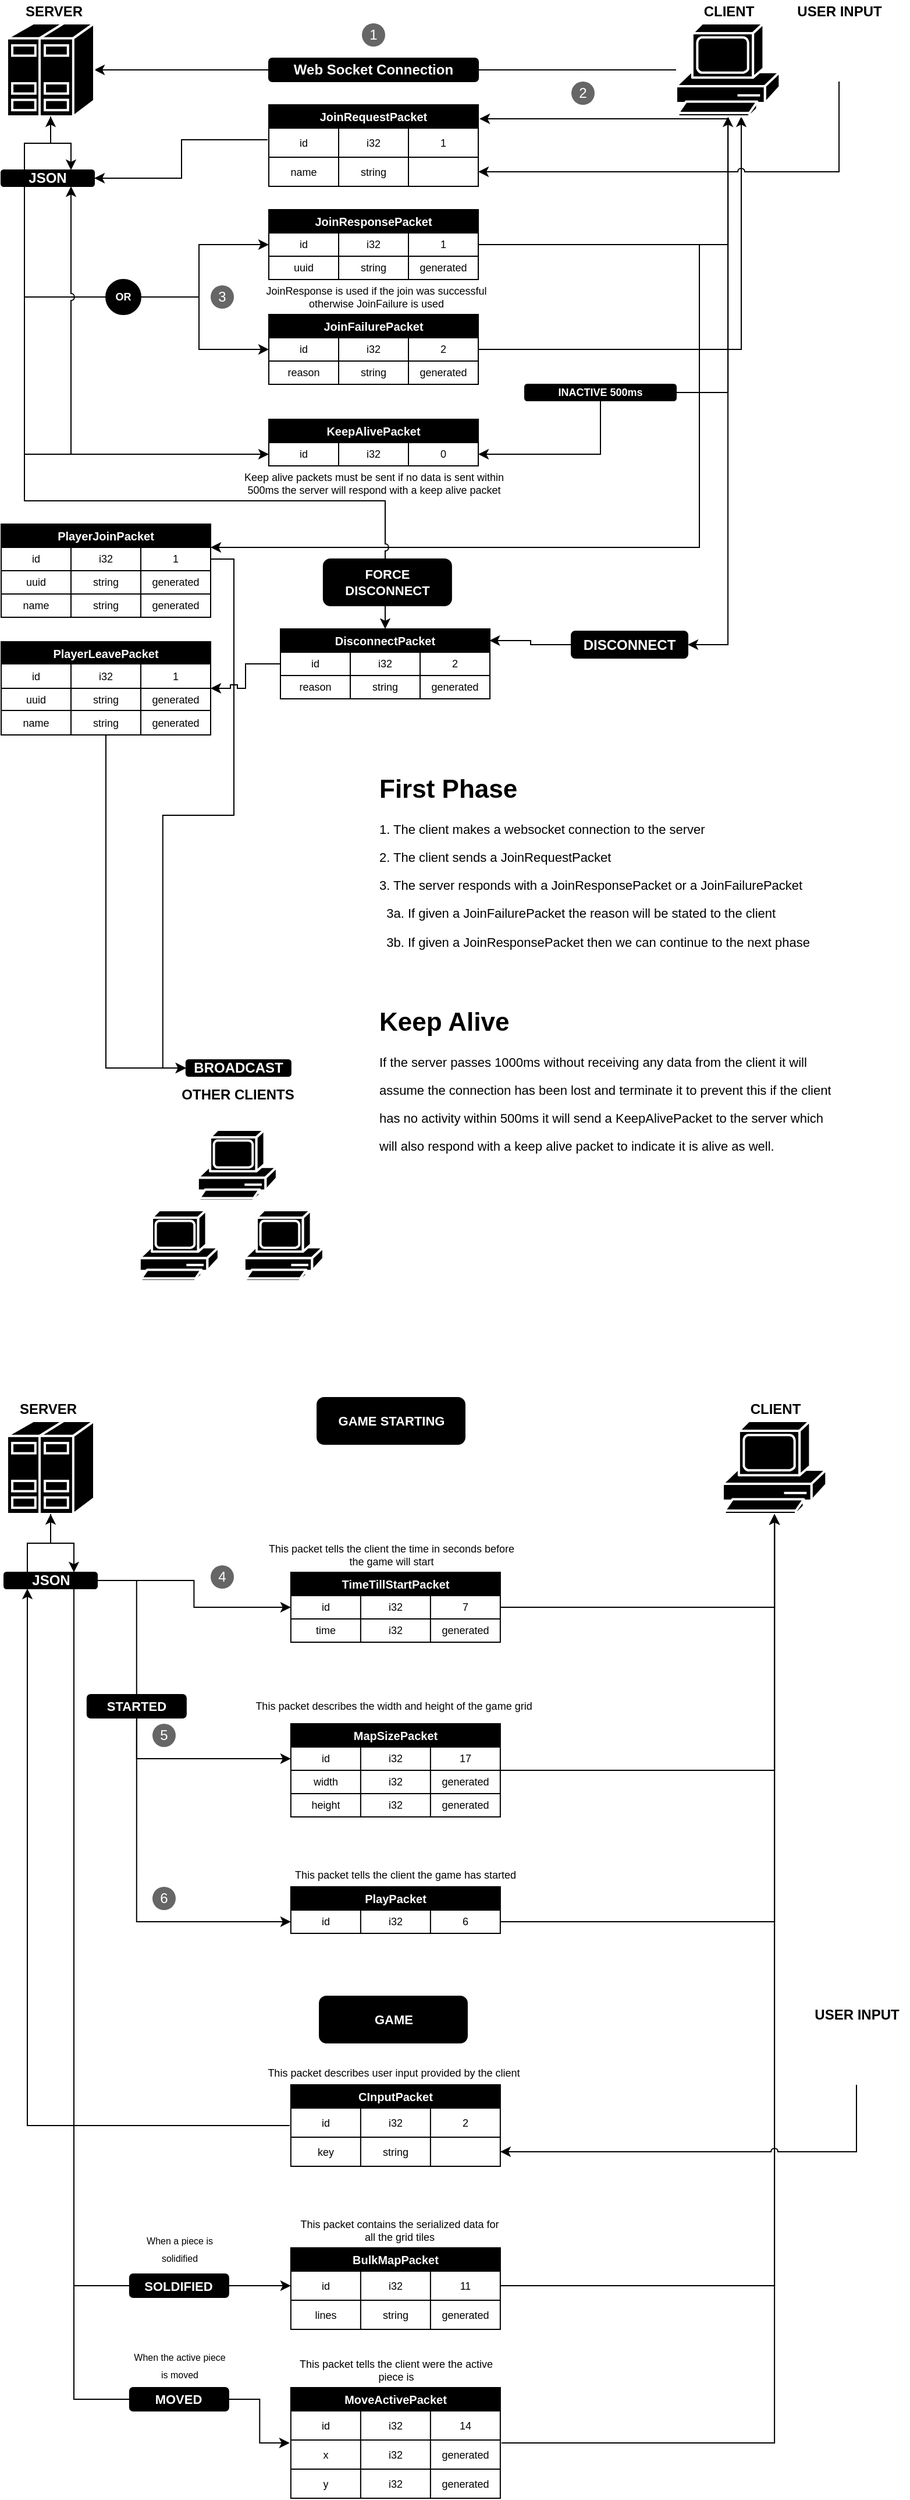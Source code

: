 <mxfile version="14.6.12" type="device"><diagram name="Page-1" id="c37626ed-c26b-45fb-9056-f9ebc6bb27b6"><mxGraphModel dx="1360" dy="834" grid="1" gridSize="10" guides="1" tooltips="1" connect="1" arrows="1" fold="1" page="1" pageScale="1" pageWidth="827" pageHeight="1169" background="#ffffff" math="0" shadow="0"><root><mxCell id="0"/><mxCell id="1" parent="0"/><mxCell id="kyFPZvpopT-uFHPUow28-145" style="edgeStyle=orthogonalEdgeStyle;rounded=0;jumpStyle=arc;orthogonalLoop=1;jettySize=auto;html=1;endArrow=classic;endFill=1;" edge="1" parent="1" source="kyFPZvpopT-uFHPUow28-126" target="kyFPZvpopT-uFHPUow28-7"><mxGeometry relative="1" as="geometry"/></mxCell><mxCell id="gqt94MfRXLtXAEJnnsyI-253" value="" style="edgeStyle=orthogonalEdgeStyle;rounded=0;orthogonalLoop=1;jettySize=auto;html=1;exitX=0.5;exitY=1;exitDx=0;exitDy=0;exitPerimeter=0;entryX=1;entryY=0.5;entryDx=0;entryDy=0;fontSize=9;fontColor=#FFFFFF;endArrow=none;jumpStyle=arc;" parent="1" source="gqt94MfRXLtXAEJnnsyI-6" target="gqt94MfRXLtXAEJnnsyI-239" edge="1"><mxGeometry relative="1" as="geometry"><mxPoint x="664.57" y="120" as="sourcePoint"/><mxPoint x="450" y="410" as="targetPoint"/><Array as="points"><mxPoint x="665" y="357"/></Array></mxGeometry></mxCell><mxCell id="gqt94MfRXLtXAEJnnsyI-13" style="edgeStyle=orthogonalEdgeStyle;rounded=0;orthogonalLoop=1;jettySize=auto;html=1;entryX=1;entryY=0.5;entryDx=0;entryDy=0;entryPerimeter=0;startArrow=none;" parent="1" source="gqt94MfRXLtXAEJnnsyI-65" target="gqt94MfRXLtXAEJnnsyI-3" edge="1"><mxGeometry relative="1" as="geometry"/></mxCell><mxCell id="gqt94MfRXLtXAEJnnsyI-170" style="edgeStyle=orthogonalEdgeStyle;rounded=0;orthogonalLoop=1;jettySize=auto;html=1;fontSize=9;fontColor=#FFFFFF;" parent="1" source="gqt94MfRXLtXAEJnnsyI-6" edge="1"><mxGeometry relative="1" as="geometry"><mxPoint x="451" y="122" as="targetPoint"/><Array as="points"><mxPoint x="665" y="122"/></Array></mxGeometry></mxCell><mxCell id="gqt94MfRXLtXAEJnnsyI-252" style="edgeStyle=orthogonalEdgeStyle;rounded=0;orthogonalLoop=1;jettySize=auto;html=1;exitX=0.5;exitY=1;exitDx=0;exitDy=0;exitPerimeter=0;entryX=1;entryY=0.5;entryDx=0;entryDy=0;fontSize=9;fontColor=#FFFFFF;startArrow=none;" parent="1" source="gqt94MfRXLtXAEJnnsyI-239" target="gqt94MfRXLtXAEJnnsyI-229" edge="1"><mxGeometry relative="1" as="geometry"/></mxCell><mxCell id="gqt94MfRXLtXAEJnnsyI-284" style="edgeStyle=orthogonalEdgeStyle;rounded=0;jumpStyle=sharp;orthogonalLoop=1;jettySize=auto;html=1;entryX=1;entryY=0.5;entryDx=0;entryDy=0;shadow=0;fontSize=9;fontColor=#FFFFFF;strokeColor=#000000;" parent="1" source="gqt94MfRXLtXAEJnnsyI-6" target="gqt94MfRXLtXAEJnnsyI-283" edge="1"><mxGeometry relative="1" as="geometry"/></mxCell><mxCell id="gqt94MfRXLtXAEJnnsyI-15" value="1" style="ellipse;whiteSpace=wrap;html=1;aspect=fixed;strokeColor=none;fontColor=#FFFFFF;fillColor=#666666;" parent="1" vertex="1"><mxGeometry x="350" y="40" width="20" height="20" as="geometry"/></mxCell><mxCell id="gqt94MfRXLtXAEJnnsyI-65" value="&amp;nbsp;Web Socket Connection&amp;nbsp;" style="rounded=1;whiteSpace=wrap;html=1;fontColor=#FFFFFF;fillColor=#000000;gradientColor=none;fontStyle=1" parent="1" vertex="1"><mxGeometry x="270" y="70" width="180" height="20" as="geometry"/></mxCell><mxCell id="gqt94MfRXLtXAEJnnsyI-66" value="" style="edgeStyle=orthogonalEdgeStyle;rounded=0;orthogonalLoop=1;jettySize=auto;html=1;entryX=1;entryY=0.5;entryDx=0;entryDy=0;entryPerimeter=0;endArrow=none;" parent="1" source="gqt94MfRXLtXAEJnnsyI-6" target="gqt94MfRXLtXAEJnnsyI-65" edge="1"><mxGeometry relative="1" as="geometry"><mxPoint x="680" y="80" as="sourcePoint"/><mxPoint x="115" y="80" as="targetPoint"/></mxGeometry></mxCell><mxCell id="gqt94MfRXLtXAEJnnsyI-161" style="edgeStyle=orthogonalEdgeStyle;rounded=0;orthogonalLoop=1;jettySize=auto;html=1;exitX=0.25;exitY=1;exitDx=0;exitDy=0;entryX=0;entryY=0.5;entryDx=0;entryDy=0;fontSize=9;fontColor=#FFFFFF;shadow=0;endArrow=none;endFill=0;" parent="1" source="gqt94MfRXLtXAEJnnsyI-70" target="gqt94MfRXLtXAEJnnsyI-159" edge="1"><mxGeometry relative="1" as="geometry"/></mxCell><mxCell id="gqt94MfRXLtXAEJnnsyI-254" style="edgeStyle=orthogonalEdgeStyle;rounded=0;orthogonalLoop=1;jettySize=auto;html=1;exitX=0.25;exitY=1;exitDx=0;exitDy=0;entryX=0;entryY=0.5;entryDx=0;entryDy=0;fontSize=9;fontColor=#FFFFFF;" parent="1" source="gqt94MfRXLtXAEJnnsyI-70" target="gqt94MfRXLtXAEJnnsyI-229" edge="1"><mxGeometry relative="1" as="geometry"/></mxCell><mxCell id="kyFPZvpopT-uFHPUow28-20" style="edgeStyle=orthogonalEdgeStyle;rounded=0;orthogonalLoop=1;jettySize=auto;html=1;exitX=0.25;exitY=0;exitDx=0;exitDy=0;" edge="1" parent="1" source="gqt94MfRXLtXAEJnnsyI-70" target="gqt94MfRXLtXAEJnnsyI-3"><mxGeometry relative="1" as="geometry"/></mxCell><mxCell id="gqt94MfRXLtXAEJnnsyI-70" value="&lt;b&gt;JSON&lt;/b&gt;" style="rounded=1;whiteSpace=wrap;html=1;fontColor=#FFFFFF;fillColor=#000000;gradientColor=none;" parent="1" vertex="1"><mxGeometry x="40" y="166" width="80" height="14" as="geometry"/></mxCell><mxCell id="gqt94MfRXLtXAEJnnsyI-117" style="edgeStyle=orthogonalEdgeStyle;rounded=0;orthogonalLoop=1;jettySize=auto;html=1;fontColor=#FFFFFF;entryX=1;entryY=0.5;entryDx=0;entryDy=0;" parent="1" source="gqt94MfRXLtXAEJnnsyI-97" edge="1" target="gqt94MfRXLtXAEJnnsyI-70"><mxGeometry relative="1" as="geometry"><mxPoint x="120" y="164" as="targetPoint"/><Array as="points"><mxPoint x="195" y="140"/><mxPoint x="195" y="173"/></Array></mxGeometry></mxCell><mxCell id="gqt94MfRXLtXAEJnnsyI-97" value="JoinRequestPacket" style="shape=table;html=1;whiteSpace=wrap;startSize=20;container=1;collapsible=0;childLayout=tableLayout;fontStyle=1;align=center;rounded=0;shadow=0;sketch=0;fontColor=#FFFFFF;fillColor=#000000;gradientColor=none;fontSize=10;swimlaneFillColor=none;perimeterSpacing=1;" parent="1" vertex="1"><mxGeometry x="270" y="110" width="180" height="70" as="geometry"/></mxCell><mxCell id="gqt94MfRXLtXAEJnnsyI-102" value="" style="shape=partialRectangle;html=1;whiteSpace=wrap;collapsible=0;dropTarget=0;pointerEvents=0;fillColor=none;top=0;left=0;bottom=0;right=0;points=[[0,0.5],[1,0.5]];portConstraint=eastwest;" parent="gqt94MfRXLtXAEJnnsyI-97" vertex="1"><mxGeometry y="20" width="180" height="25" as="geometry"/></mxCell><mxCell id="gqt94MfRXLtXAEJnnsyI-103" value="id" style="shape=partialRectangle;html=1;whiteSpace=wrap;connectable=0;fillColor=none;top=0;left=0;bottom=0;right=0;overflow=hidden;fontSize=9;" parent="gqt94MfRXLtXAEJnnsyI-102" vertex="1"><mxGeometry width="60" height="25" as="geometry"/></mxCell><mxCell id="gqt94MfRXLtXAEJnnsyI-104" value="i32" style="shape=partialRectangle;html=1;whiteSpace=wrap;connectable=0;fillColor=none;top=0;left=0;bottom=0;right=0;overflow=hidden;fontSize=9;" parent="gqt94MfRXLtXAEJnnsyI-102" vertex="1"><mxGeometry x="60" width="60" height="25" as="geometry"/></mxCell><mxCell id="gqt94MfRXLtXAEJnnsyI-105" value="1" style="shape=partialRectangle;html=1;whiteSpace=wrap;connectable=0;fillColor=none;top=0;left=0;bottom=0;right=0;overflow=hidden;fontSize=9;" parent="gqt94MfRXLtXAEJnnsyI-102" vertex="1"><mxGeometry x="120" width="60" height="25" as="geometry"/></mxCell><mxCell id="gqt94MfRXLtXAEJnnsyI-106" value="" style="shape=partialRectangle;html=1;whiteSpace=wrap;collapsible=0;dropTarget=0;pointerEvents=0;fillColor=none;top=0;left=0;bottom=0;right=0;points=[[0,0.5],[1,0.5]];portConstraint=eastwest;" parent="gqt94MfRXLtXAEJnnsyI-97" vertex="1"><mxGeometry y="45" width="180" height="25" as="geometry"/></mxCell><mxCell id="gqt94MfRXLtXAEJnnsyI-107" value="name" style="shape=partialRectangle;html=1;whiteSpace=wrap;connectable=0;fillColor=none;top=0;left=0;bottom=0;right=0;overflow=hidden;fontSize=9;" parent="gqt94MfRXLtXAEJnnsyI-106" vertex="1"><mxGeometry width="60" height="25" as="geometry"/></mxCell><mxCell id="gqt94MfRXLtXAEJnnsyI-108" value="string" style="shape=partialRectangle;html=1;whiteSpace=wrap;connectable=0;fillColor=none;top=0;left=0;bottom=0;right=0;overflow=hidden;fontSize=9;" parent="gqt94MfRXLtXAEJnnsyI-106" vertex="1"><mxGeometry x="60" width="60" height="25" as="geometry"/></mxCell><mxCell id="gqt94MfRXLtXAEJnnsyI-109" value="" style="shape=partialRectangle;html=1;whiteSpace=wrap;connectable=0;fillColor=none;top=0;left=0;bottom=0;right=0;overflow=hidden;fontSize=9;" parent="gqt94MfRXLtXAEJnnsyI-106" vertex="1"><mxGeometry x="120" width="60" height="25" as="geometry"/></mxCell><mxCell id="gqt94MfRXLtXAEJnnsyI-128" value="JoinResponsePacket" style="shape=table;html=1;whiteSpace=wrap;startSize=20;container=1;collapsible=0;childLayout=tableLayout;fontStyle=1;align=center;rounded=0;shadow=0;sketch=0;fontColor=#FFFFFF;fillColor=#000000;gradientColor=none;fontSize=10;" parent="1" vertex="1"><mxGeometry x="270" y="200" width="180" height="60" as="geometry"/></mxCell><mxCell id="gqt94MfRXLtXAEJnnsyI-129" value="" style="shape=partialRectangle;html=1;whiteSpace=wrap;collapsible=0;dropTarget=0;pointerEvents=0;fillColor=none;top=0;left=0;bottom=0;right=0;points=[[0,0.5],[1,0.5]];portConstraint=eastwest;" parent="gqt94MfRXLtXAEJnnsyI-128" vertex="1"><mxGeometry y="20" width="180" height="20" as="geometry"/></mxCell><mxCell id="gqt94MfRXLtXAEJnnsyI-130" value="id" style="shape=partialRectangle;html=1;whiteSpace=wrap;connectable=0;fillColor=none;top=0;left=0;bottom=0;right=0;overflow=hidden;fontSize=9;" parent="gqt94MfRXLtXAEJnnsyI-129" vertex="1"><mxGeometry width="60" height="20" as="geometry"/></mxCell><mxCell id="gqt94MfRXLtXAEJnnsyI-131" value="i32" style="shape=partialRectangle;html=1;whiteSpace=wrap;connectable=0;fillColor=none;top=0;left=0;bottom=0;right=0;overflow=hidden;fontSize=9;" parent="gqt94MfRXLtXAEJnnsyI-129" vertex="1"><mxGeometry x="60" width="60" height="20" as="geometry"/></mxCell><mxCell id="gqt94MfRXLtXAEJnnsyI-132" value="1" style="shape=partialRectangle;html=1;whiteSpace=wrap;connectable=0;fillColor=none;top=0;left=0;bottom=0;right=0;overflow=hidden;fontSize=9;" parent="gqt94MfRXLtXAEJnnsyI-129" vertex="1"><mxGeometry x="120" width="60" height="20" as="geometry"/></mxCell><mxCell id="gqt94MfRXLtXAEJnnsyI-133" value="" style="shape=partialRectangle;html=1;whiteSpace=wrap;collapsible=0;dropTarget=0;pointerEvents=0;fillColor=none;top=0;left=0;bottom=0;right=0;points=[[0,0.5],[1,0.5]];portConstraint=eastwest;" parent="gqt94MfRXLtXAEJnnsyI-128" vertex="1"><mxGeometry y="40" width="180" height="20" as="geometry"/></mxCell><mxCell id="gqt94MfRXLtXAEJnnsyI-134" value="uuid" style="shape=partialRectangle;html=1;whiteSpace=wrap;connectable=0;fillColor=none;top=0;left=0;bottom=0;right=0;overflow=hidden;fontSize=9;" parent="gqt94MfRXLtXAEJnnsyI-133" vertex="1"><mxGeometry width="60" height="20" as="geometry"/></mxCell><mxCell id="gqt94MfRXLtXAEJnnsyI-135" value="string" style="shape=partialRectangle;html=1;whiteSpace=wrap;connectable=0;fillColor=none;top=0;left=0;bottom=0;right=0;overflow=hidden;fontSize=9;" parent="gqt94MfRXLtXAEJnnsyI-133" vertex="1"><mxGeometry x="60" width="60" height="20" as="geometry"/></mxCell><mxCell id="gqt94MfRXLtXAEJnnsyI-136" value="&lt;font style=&quot;font-size: 9px&quot;&gt;generated&lt;/font&gt;" style="shape=partialRectangle;html=1;whiteSpace=wrap;connectable=0;fillColor=none;top=0;left=0;bottom=0;right=0;overflow=hidden;fontSize=9;" parent="gqt94MfRXLtXAEJnnsyI-133" vertex="1"><mxGeometry x="120" width="60" height="20" as="geometry"/></mxCell><mxCell id="gqt94MfRXLtXAEJnnsyI-146" value="JoinFailurePacket" style="shape=table;html=1;whiteSpace=wrap;startSize=20;container=1;collapsible=0;childLayout=tableLayout;fontStyle=1;align=center;rounded=0;shadow=0;sketch=0;fontColor=#FFFFFF;fillColor=#000000;gradientColor=none;fontSize=10;" parent="1" vertex="1"><mxGeometry x="270" y="290" width="180" height="60" as="geometry"/></mxCell><mxCell id="gqt94MfRXLtXAEJnnsyI-147" value="" style="shape=partialRectangle;html=1;whiteSpace=wrap;collapsible=0;dropTarget=0;pointerEvents=0;fillColor=none;top=0;left=0;bottom=0;right=0;points=[[0,0.5],[1,0.5]];portConstraint=eastwest;" parent="gqt94MfRXLtXAEJnnsyI-146" vertex="1"><mxGeometry y="20" width="180" height="20" as="geometry"/></mxCell><mxCell id="gqt94MfRXLtXAEJnnsyI-148" value="id" style="shape=partialRectangle;html=1;whiteSpace=wrap;connectable=0;fillColor=none;top=0;left=0;bottom=0;right=0;overflow=hidden;fontSize=9;" parent="gqt94MfRXLtXAEJnnsyI-147" vertex="1"><mxGeometry width="60" height="20" as="geometry"/></mxCell><mxCell id="gqt94MfRXLtXAEJnnsyI-149" value="i32" style="shape=partialRectangle;html=1;whiteSpace=wrap;connectable=0;fillColor=none;top=0;left=0;bottom=0;right=0;overflow=hidden;fontSize=9;" parent="gqt94MfRXLtXAEJnnsyI-147" vertex="1"><mxGeometry x="60" width="60" height="20" as="geometry"/></mxCell><mxCell id="gqt94MfRXLtXAEJnnsyI-150" value="2" style="shape=partialRectangle;html=1;whiteSpace=wrap;connectable=0;fillColor=none;top=0;left=0;bottom=0;right=0;overflow=hidden;fontSize=9;" parent="gqt94MfRXLtXAEJnnsyI-147" vertex="1"><mxGeometry x="120" width="60" height="20" as="geometry"/></mxCell><mxCell id="gqt94MfRXLtXAEJnnsyI-151" value="" style="shape=partialRectangle;html=1;whiteSpace=wrap;collapsible=0;dropTarget=0;pointerEvents=0;fillColor=none;top=0;left=0;bottom=0;right=0;points=[[0,0.5],[1,0.5]];portConstraint=eastwest;" parent="gqt94MfRXLtXAEJnnsyI-146" vertex="1"><mxGeometry y="40" width="180" height="20" as="geometry"/></mxCell><mxCell id="gqt94MfRXLtXAEJnnsyI-152" value="reason" style="shape=partialRectangle;html=1;whiteSpace=wrap;connectable=0;fillColor=none;top=0;left=0;bottom=0;right=0;overflow=hidden;fontSize=9;" parent="gqt94MfRXLtXAEJnnsyI-151" vertex="1"><mxGeometry width="60" height="20" as="geometry"/></mxCell><mxCell id="gqt94MfRXLtXAEJnnsyI-153" value="string" style="shape=partialRectangle;html=1;whiteSpace=wrap;connectable=0;fillColor=none;top=0;left=0;bottom=0;right=0;overflow=hidden;fontSize=9;" parent="gqt94MfRXLtXAEJnnsyI-151" vertex="1"><mxGeometry x="60" width="60" height="20" as="geometry"/></mxCell><mxCell id="gqt94MfRXLtXAEJnnsyI-154" value="&lt;font style=&quot;font-size: 9px&quot;&gt;generated&lt;br&gt;&lt;/font&gt;" style="shape=partialRectangle;html=1;whiteSpace=wrap;connectable=0;fillColor=none;top=0;left=0;bottom=0;right=0;overflow=hidden;fontSize=9;" parent="gqt94MfRXLtXAEJnnsyI-151" vertex="1"><mxGeometry x="120" width="60" height="20" as="geometry"/></mxCell><mxCell id="gqt94MfRXLtXAEJnnsyI-162" style="edgeStyle=orthogonalEdgeStyle;rounded=0;orthogonalLoop=1;jettySize=auto;html=1;fontSize=9;fontColor=#FFFFFF;" parent="1" source="gqt94MfRXLtXAEJnnsyI-159" target="gqt94MfRXLtXAEJnnsyI-128" edge="1"><mxGeometry relative="1" as="geometry"><Array as="points"><mxPoint x="210" y="275"/><mxPoint x="210" y="230"/></Array></mxGeometry></mxCell><mxCell id="gqt94MfRXLtXAEJnnsyI-163" style="edgeStyle=orthogonalEdgeStyle;rounded=0;orthogonalLoop=1;jettySize=auto;html=1;entryX=0;entryY=0.5;entryDx=0;entryDy=0;fontSize=9;fontColor=#FFFFFF;" parent="1" source="gqt94MfRXLtXAEJnnsyI-159" target="gqt94MfRXLtXAEJnnsyI-147" edge="1"><mxGeometry relative="1" as="geometry"><Array as="points"><mxPoint x="210" y="275"/><mxPoint x="210" y="320"/></Array></mxGeometry></mxCell><mxCell id="gqt94MfRXLtXAEJnnsyI-159" value="&lt;b&gt;OR&lt;/b&gt;" style="ellipse;whiteSpace=wrap;html=1;aspect=fixed;rounded=0;shadow=0;sketch=0;fontSize=9;fontColor=#FFFFFF;fillColor=#000000;gradientColor=none;" parent="1" vertex="1"><mxGeometry x="130" y="260" width="30" height="30" as="geometry"/></mxCell><mxCell id="gqt94MfRXLtXAEJnnsyI-165" style="edgeStyle=orthogonalEdgeStyle;rounded=0;orthogonalLoop=1;jettySize=auto;html=1;fontSize=9;fontColor=#FFFFFF;jumpStyle=arc;" parent="1" source="gqt94MfRXLtXAEJnnsyI-147" target="gqt94MfRXLtXAEJnnsyI-6" edge="1"><mxGeometry relative="1" as="geometry"><Array as="points"><mxPoint x="676" y="320"/></Array></mxGeometry></mxCell><mxCell id="gqt94MfRXLtXAEJnnsyI-168" value="2" style="ellipse;whiteSpace=wrap;html=1;aspect=fixed;strokeColor=none;fontColor=#FFFFFF;fillColor=#666666;" parent="1" vertex="1"><mxGeometry x="530" y="90" width="20" height="20" as="geometry"/></mxCell><mxCell id="gqt94MfRXLtXAEJnnsyI-169" value="3" style="ellipse;whiteSpace=wrap;html=1;aspect=fixed;strokeColor=none;fontColor=#FFFFFF;fillColor=#666666;" parent="1" vertex="1"><mxGeometry x="220" y="265" width="20" height="20" as="geometry"/></mxCell><mxCell id="gqt94MfRXLtXAEJnnsyI-228" value="KeepAlivePacket" style="shape=table;html=1;whiteSpace=wrap;startSize=20;container=1;collapsible=0;childLayout=tableLayout;fontStyle=1;align=center;rounded=0;shadow=0;sketch=0;fontColor=#FFFFFF;fillColor=#000000;gradientColor=none;fontSize=10;" parent="1" vertex="1"><mxGeometry x="270" y="380" width="180" height="40" as="geometry"/></mxCell><mxCell id="gqt94MfRXLtXAEJnnsyI-229" value="" style="shape=partialRectangle;html=1;whiteSpace=wrap;collapsible=0;dropTarget=0;pointerEvents=0;fillColor=none;top=0;left=0;bottom=0;right=0;points=[[0,0.5],[1,0.5]];portConstraint=eastwest;" parent="gqt94MfRXLtXAEJnnsyI-228" vertex="1"><mxGeometry y="20" width="180" height="20" as="geometry"/></mxCell><mxCell id="gqt94MfRXLtXAEJnnsyI-230" value="id" style="shape=partialRectangle;html=1;whiteSpace=wrap;connectable=0;fillColor=none;top=0;left=0;bottom=0;right=0;overflow=hidden;fontSize=9;" parent="gqt94MfRXLtXAEJnnsyI-229" vertex="1"><mxGeometry width="60" height="20" as="geometry"/></mxCell><mxCell id="gqt94MfRXLtXAEJnnsyI-231" value="i32" style="shape=partialRectangle;html=1;whiteSpace=wrap;connectable=0;fillColor=none;top=0;left=0;bottom=0;right=0;overflow=hidden;fontSize=9;" parent="gqt94MfRXLtXAEJnnsyI-229" vertex="1"><mxGeometry x="60" width="60" height="20" as="geometry"/></mxCell><mxCell id="gqt94MfRXLtXAEJnnsyI-232" value="0" style="shape=partialRectangle;html=1;whiteSpace=wrap;connectable=0;fillColor=none;top=0;left=0;bottom=0;right=0;overflow=hidden;fontSize=9;" parent="gqt94MfRXLtXAEJnnsyI-229" vertex="1"><mxGeometry x="120" width="60" height="20" as="geometry"/></mxCell><mxCell id="gqt94MfRXLtXAEJnnsyI-247" style="edgeStyle=orthogonalEdgeStyle;rounded=0;orthogonalLoop=1;jettySize=auto;html=1;entryX=0.75;entryY=1;entryDx=0;entryDy=0;fontSize=9;fontColor=#FFFFFF;jumpStyle=arc;" parent="1" source="gqt94MfRXLtXAEJnnsyI-229" target="gqt94MfRXLtXAEJnnsyI-70" edge="1"><mxGeometry relative="1" as="geometry"/></mxCell><mxCell id="gqt94MfRXLtXAEJnnsyI-239" value="&lt;b style=&quot;font-size: 9px;&quot;&gt;INACTIVE 500ms&lt;/b&gt;" style="rounded=1;whiteSpace=wrap;html=1;fontColor=#FFFFFF;fillColor=#000000;gradientColor=none;fontSize=9;" parent="1" vertex="1"><mxGeometry x="490" y="350" width="130" height="14" as="geometry"/></mxCell><mxCell id="gqt94MfRXLtXAEJnnsyI-255" value="&lt;font color=&quot;#000000&quot;&gt;Keep alive packets must be sent if no data is sent within&lt;br&gt;500ms the server will respond with a keep alive packet&lt;br&gt;&lt;/font&gt;" style="text;html=1;align=center;verticalAlign=middle;resizable=0;points=[];autosize=1;strokeColor=none;fontSize=9;fontColor=#FFFFFF;" parent="1" vertex="1"><mxGeometry x="240" y="420" width="240" height="30" as="geometry"/></mxCell><mxCell id="gqt94MfRXLtXAEJnnsyI-256" value="&lt;font color=&quot;#000000&quot;&gt;JoinResponse is used if the join was successful&lt;br&gt;&amp;nbsp;otherwise JoinFailure is used&amp;nbsp;&lt;br&gt;&lt;/font&gt;" style="text;html=1;align=center;verticalAlign=middle;resizable=0;points=[];autosize=1;strokeColor=none;fontSize=9;fontColor=#FFFFFF;" parent="1" vertex="1"><mxGeometry x="262" y="262" width="200" height="26" as="geometry"/></mxCell><mxCell id="gqt94MfRXLtXAEJnnsyI-227" style="edgeStyle=orthogonalEdgeStyle;rounded=0;orthogonalLoop=1;jettySize=auto;html=1;fontSize=9;fontColor=#FFFFFF;jumpStyle=arc;" parent="1" source="gqt94MfRXLtXAEJnnsyI-225" target="gqt94MfRXLtXAEJnnsyI-106" edge="1"><mxGeometry relative="1" as="geometry"/></mxCell><mxCell id="gqt94MfRXLtXAEJnnsyI-164" style="edgeStyle=orthogonalEdgeStyle;rounded=0;orthogonalLoop=1;jettySize=auto;html=1;fontSize=9;fontColor=#FFFFFF;jumpStyle=none;" parent="1" source="gqt94MfRXLtXAEJnnsyI-129" target="gqt94MfRXLtXAEJnnsyI-6" edge="1"><mxGeometry relative="1" as="geometry"/></mxCell><mxCell id="gqt94MfRXLtXAEJnnsyI-257" value="" style="shape=image;html=1;verticalAlign=top;verticalLabelPosition=bottom;labelBackgroundColor=#ffffff;imageAspect=0;aspect=fixed;image=https://cdn0.iconfinder.com/data/icons/zondicons/20/keyboard-128.png;rounded=0;shadow=0;sketch=0;fontSize=9;fontColor=#FFFFFF;fillColor=#000000;gradientColor=#ffffff;comic=0;fixDash=0;perimeterSpacing=0;" parent="1" vertex="1"><mxGeometry x="414" y="160" width="12.93" height="12.93" as="geometry"/></mxCell><mxCell id="gqt94MfRXLtXAEJnnsyI-260" value="&lt;b&gt;BROADCAST&lt;/b&gt;" style="rounded=1;whiteSpace=wrap;html=1;fontColor=#FFFFFF;fillColor=#000000;gradientColor=none;" parent="1" vertex="1"><mxGeometry x="198.93" y="930" width="90" height="14" as="geometry"/></mxCell><mxCell id="gqt94MfRXLtXAEJnnsyI-262" value="PlayerJoinPacket" style="shape=table;html=1;whiteSpace=wrap;startSize=20;container=1;collapsible=0;childLayout=tableLayout;fontStyle=1;align=center;rounded=0;shadow=0;sketch=0;fontColor=#FFFFFF;fillColor=#000000;gradientColor=none;fontSize=10;" parent="1" vertex="1"><mxGeometry x="40" y="470" width="180" height="80" as="geometry"/></mxCell><mxCell id="gqt94MfRXLtXAEJnnsyI-263" value="" style="shape=partialRectangle;html=1;whiteSpace=wrap;collapsible=0;dropTarget=0;pointerEvents=0;fillColor=none;top=0;left=0;bottom=0;right=0;points=[[0,0.5],[1,0.5]];portConstraint=eastwest;" parent="gqt94MfRXLtXAEJnnsyI-262" vertex="1"><mxGeometry y="20" width="180" height="20" as="geometry"/></mxCell><mxCell id="gqt94MfRXLtXAEJnnsyI-264" value="id" style="shape=partialRectangle;html=1;whiteSpace=wrap;connectable=0;fillColor=none;top=0;left=0;bottom=0;right=0;overflow=hidden;fontSize=9;" parent="gqt94MfRXLtXAEJnnsyI-263" vertex="1"><mxGeometry width="60" height="20" as="geometry"/></mxCell><mxCell id="gqt94MfRXLtXAEJnnsyI-265" value="i32" style="shape=partialRectangle;html=1;whiteSpace=wrap;connectable=0;fillColor=none;top=0;left=0;bottom=0;right=0;overflow=hidden;fontSize=9;" parent="gqt94MfRXLtXAEJnnsyI-263" vertex="1"><mxGeometry x="60" width="60" height="20" as="geometry"/></mxCell><mxCell id="gqt94MfRXLtXAEJnnsyI-266" value="1" style="shape=partialRectangle;html=1;whiteSpace=wrap;connectable=0;fillColor=none;top=0;left=0;bottom=0;right=0;overflow=hidden;fontSize=9;" parent="gqt94MfRXLtXAEJnnsyI-263" vertex="1"><mxGeometry x="120" width="60" height="20" as="geometry"/></mxCell><mxCell id="gqt94MfRXLtXAEJnnsyI-267" value="" style="shape=partialRectangle;html=1;whiteSpace=wrap;collapsible=0;dropTarget=0;pointerEvents=0;fillColor=none;top=0;left=0;bottom=0;right=0;points=[[0,0.5],[1,0.5]];portConstraint=eastwest;" parent="gqt94MfRXLtXAEJnnsyI-262" vertex="1"><mxGeometry y="40" width="180" height="20" as="geometry"/></mxCell><mxCell id="gqt94MfRXLtXAEJnnsyI-268" value="uuid" style="shape=partialRectangle;html=1;whiteSpace=wrap;connectable=0;fillColor=none;top=0;left=0;bottom=0;right=0;overflow=hidden;fontSize=9;" parent="gqt94MfRXLtXAEJnnsyI-267" vertex="1"><mxGeometry width="60" height="20" as="geometry"/></mxCell><mxCell id="gqt94MfRXLtXAEJnnsyI-269" value="string" style="shape=partialRectangle;html=1;whiteSpace=wrap;connectable=0;fillColor=none;top=0;left=0;bottom=0;right=0;overflow=hidden;fontSize=9;" parent="gqt94MfRXLtXAEJnnsyI-267" vertex="1"><mxGeometry x="60" width="60" height="20" as="geometry"/></mxCell><mxCell id="gqt94MfRXLtXAEJnnsyI-270" value="&lt;font style=&quot;font-size: 9px&quot;&gt;generated&lt;/font&gt;" style="shape=partialRectangle;html=1;whiteSpace=wrap;connectable=0;fillColor=none;top=0;left=0;bottom=0;right=0;overflow=hidden;fontSize=9;" parent="gqt94MfRXLtXAEJnnsyI-267" vertex="1"><mxGeometry x="120" width="60" height="20" as="geometry"/></mxCell><mxCell id="gqt94MfRXLtXAEJnnsyI-277" value="" style="shape=partialRectangle;html=1;whiteSpace=wrap;collapsible=0;dropTarget=0;pointerEvents=0;fillColor=none;top=0;left=0;bottom=0;right=0;points=[[0,0.5],[1,0.5]];portConstraint=eastwest;" parent="gqt94MfRXLtXAEJnnsyI-262" vertex="1"><mxGeometry y="60" width="180" height="20" as="geometry"/></mxCell><mxCell id="gqt94MfRXLtXAEJnnsyI-278" value="name" style="shape=partialRectangle;html=1;whiteSpace=wrap;connectable=0;fillColor=none;top=0;left=0;bottom=0;right=0;overflow=hidden;fontSize=9;" parent="gqt94MfRXLtXAEJnnsyI-277" vertex="1"><mxGeometry width="60" height="20" as="geometry"/></mxCell><mxCell id="gqt94MfRXLtXAEJnnsyI-279" value="string" style="shape=partialRectangle;html=1;whiteSpace=wrap;connectable=0;fillColor=none;top=0;left=0;bottom=0;right=0;overflow=hidden;fontSize=9;" parent="gqt94MfRXLtXAEJnnsyI-277" vertex="1"><mxGeometry x="60" width="60" height="20" as="geometry"/></mxCell><mxCell id="gqt94MfRXLtXAEJnnsyI-280" value="&lt;font style=&quot;font-size: 9px&quot;&gt;generated&lt;/font&gt;" style="shape=partialRectangle;html=1;whiteSpace=wrap;connectable=0;fillColor=none;top=0;left=0;bottom=0;right=0;overflow=hidden;fontSize=9;" parent="gqt94MfRXLtXAEJnnsyI-277" vertex="1"><mxGeometry x="120" width="60" height="20" as="geometry"/></mxCell><mxCell id="gqt94MfRXLtXAEJnnsyI-272" style="edgeStyle=orthogonalEdgeStyle;rounded=0;jumpStyle=none;orthogonalLoop=1;jettySize=auto;html=1;exitX=1;exitY=0.5;exitDx=0;exitDy=0;entryX=1;entryY=0.25;entryDx=0;entryDy=0;shadow=0;fontSize=9;fontColor=#FFFFFF;strokeColor=#000000;" parent="1" source="gqt94MfRXLtXAEJnnsyI-129" target="gqt94MfRXLtXAEJnnsyI-262" edge="1"><mxGeometry relative="1" as="geometry"><Array as="points"><mxPoint x="640" y="230"/><mxPoint x="640" y="490"/></Array></mxGeometry></mxCell><mxCell id="gqt94MfRXLtXAEJnnsyI-281" style="edgeStyle=orthogonalEdgeStyle;rounded=0;jumpStyle=sharp;orthogonalLoop=1;jettySize=auto;html=1;entryX=0;entryY=0.5;entryDx=0;entryDy=0;shadow=0;fontSize=9;fontColor=#FFFFFF;strokeColor=#000000;" parent="1" source="gqt94MfRXLtXAEJnnsyI-263" target="gqt94MfRXLtXAEJnnsyI-260" edge="1"><mxGeometry relative="1" as="geometry"/></mxCell><mxCell id="gqt94MfRXLtXAEJnnsyI-295" style="edgeStyle=orthogonalEdgeStyle;rounded=0;jumpStyle=sharp;orthogonalLoop=1;jettySize=auto;html=1;entryX=0.998;entryY=0.172;entryDx=0;entryDy=0;shadow=0;fontSize=9;fontColor=#FFFFFF;strokeColor=#000000;entryPerimeter=0;" parent="1" source="gqt94MfRXLtXAEJnnsyI-283" target="gqt94MfRXLtXAEJnnsyI-285" edge="1"><mxGeometry relative="1" as="geometry"><Array as="points"><mxPoint x="495" y="574"/><mxPoint x="495" y="570"/><mxPoint x="460" y="570"/></Array></mxGeometry></mxCell><mxCell id="gqt94MfRXLtXAEJnnsyI-283" value="&lt;b&gt;DISCONNECT&lt;/b&gt;" style="rounded=1;whiteSpace=wrap;html=1;fontColor=#FFFFFF;fillColor=#000000;gradientColor=none;" parent="1" vertex="1"><mxGeometry x="530" y="562" width="100" height="23" as="geometry"/></mxCell><mxCell id="gqt94MfRXLtXAEJnnsyI-285" value="DisconnectPacket" style="shape=table;html=1;whiteSpace=wrap;startSize=20;container=1;collapsible=0;childLayout=tableLayout;fontStyle=1;align=center;rounded=0;shadow=0;sketch=0;fontColor=#FFFFFF;fillColor=#000000;gradientColor=none;fontSize=10;" parent="1" vertex="1"><mxGeometry x="280" y="560" width="180" height="60" as="geometry"/></mxCell><mxCell id="gqt94MfRXLtXAEJnnsyI-286" value="" style="shape=partialRectangle;html=1;whiteSpace=wrap;collapsible=0;dropTarget=0;pointerEvents=0;fillColor=none;top=0;left=0;bottom=0;right=0;points=[[0,0.5],[1,0.5]];portConstraint=eastwest;" parent="gqt94MfRXLtXAEJnnsyI-285" vertex="1"><mxGeometry y="20" width="180" height="20" as="geometry"/></mxCell><mxCell id="gqt94MfRXLtXAEJnnsyI-287" value="id" style="shape=partialRectangle;html=1;whiteSpace=wrap;connectable=0;fillColor=none;top=0;left=0;bottom=0;right=0;overflow=hidden;fontSize=9;" parent="gqt94MfRXLtXAEJnnsyI-286" vertex="1"><mxGeometry width="60" height="20" as="geometry"/></mxCell><mxCell id="gqt94MfRXLtXAEJnnsyI-288" value="i32" style="shape=partialRectangle;html=1;whiteSpace=wrap;connectable=0;fillColor=none;top=0;left=0;bottom=0;right=0;overflow=hidden;fontSize=9;" parent="gqt94MfRXLtXAEJnnsyI-286" vertex="1"><mxGeometry x="60" width="60" height="20" as="geometry"/></mxCell><mxCell id="gqt94MfRXLtXAEJnnsyI-289" value="2" style="shape=partialRectangle;html=1;whiteSpace=wrap;connectable=0;fillColor=none;top=0;left=0;bottom=0;right=0;overflow=hidden;fontSize=9;" parent="gqt94MfRXLtXAEJnnsyI-286" vertex="1"><mxGeometry x="120" width="60" height="20" as="geometry"/></mxCell><mxCell id="gqt94MfRXLtXAEJnnsyI-290" value="" style="shape=partialRectangle;html=1;whiteSpace=wrap;collapsible=0;dropTarget=0;pointerEvents=0;fillColor=none;top=0;left=0;bottom=0;right=0;points=[[0,0.5],[1,0.5]];portConstraint=eastwest;" parent="gqt94MfRXLtXAEJnnsyI-285" vertex="1"><mxGeometry y="40" width="180" height="20" as="geometry"/></mxCell><mxCell id="gqt94MfRXLtXAEJnnsyI-291" value="reason" style="shape=partialRectangle;html=1;whiteSpace=wrap;connectable=0;fillColor=none;top=0;left=0;bottom=0;right=0;overflow=hidden;fontSize=9;" parent="gqt94MfRXLtXAEJnnsyI-290" vertex="1"><mxGeometry width="60" height="20" as="geometry"/></mxCell><mxCell id="gqt94MfRXLtXAEJnnsyI-292" value="string" style="shape=partialRectangle;html=1;whiteSpace=wrap;connectable=0;fillColor=none;top=0;left=0;bottom=0;right=0;overflow=hidden;fontSize=9;" parent="gqt94MfRXLtXAEJnnsyI-290" vertex="1"><mxGeometry x="60" width="60" height="20" as="geometry"/></mxCell><mxCell id="gqt94MfRXLtXAEJnnsyI-293" value="&lt;font style=&quot;font-size: 9px&quot;&gt;generated&lt;br&gt;&lt;/font&gt;" style="shape=partialRectangle;html=1;whiteSpace=wrap;connectable=0;fillColor=none;top=0;left=0;bottom=0;right=0;overflow=hidden;fontSize=9;" parent="gqt94MfRXLtXAEJnnsyI-290" vertex="1"><mxGeometry x="120" width="60" height="20" as="geometry"/></mxCell><mxCell id="gqt94MfRXLtXAEJnnsyI-326" style="edgeStyle=orthogonalEdgeStyle;rounded=0;jumpStyle=arc;orthogonalLoop=1;jettySize=auto;html=1;entryX=0;entryY=0.5;entryDx=0;entryDy=0;shadow=0;fontSize=11;fontColor=#000000;strokeColor=#000000;" parent="1" source="gqt94MfRXLtXAEJnnsyI-296" target="gqt94MfRXLtXAEJnnsyI-260" edge="1"><mxGeometry relative="1" as="geometry"/></mxCell><mxCell id="gqt94MfRXLtXAEJnnsyI-296" value="PlayerLeavePacket" style="shape=table;html=1;whiteSpace=wrap;startSize=19;container=1;collapsible=0;childLayout=tableLayout;fontStyle=1;align=center;rounded=0;shadow=0;sketch=0;fontColor=#FFFFFF;fillColor=#000000;gradientColor=none;fontSize=10;" parent="1" vertex="1"><mxGeometry x="40" y="571" width="180" height="80" as="geometry"/></mxCell><mxCell id="gqt94MfRXLtXAEJnnsyI-297" value="" style="shape=partialRectangle;html=1;whiteSpace=wrap;collapsible=0;dropTarget=0;pointerEvents=0;fillColor=none;top=0;left=0;bottom=0;right=0;points=[[0,0.5],[1,0.5]];portConstraint=eastwest;" parent="gqt94MfRXLtXAEJnnsyI-296" vertex="1"><mxGeometry y="19" width="180" height="21" as="geometry"/></mxCell><mxCell id="gqt94MfRXLtXAEJnnsyI-298" value="id" style="shape=partialRectangle;html=1;whiteSpace=wrap;connectable=0;fillColor=none;top=0;left=0;bottom=0;right=0;overflow=hidden;fontSize=9;" parent="gqt94MfRXLtXAEJnnsyI-297" vertex="1"><mxGeometry width="60" height="21" as="geometry"/></mxCell><mxCell id="gqt94MfRXLtXAEJnnsyI-299" value="i32" style="shape=partialRectangle;html=1;whiteSpace=wrap;connectable=0;fillColor=none;top=0;left=0;bottom=0;right=0;overflow=hidden;fontSize=9;" parent="gqt94MfRXLtXAEJnnsyI-297" vertex="1"><mxGeometry x="60" width="60" height="21" as="geometry"/></mxCell><mxCell id="gqt94MfRXLtXAEJnnsyI-300" value="1" style="shape=partialRectangle;html=1;whiteSpace=wrap;connectable=0;fillColor=none;top=0;left=0;bottom=0;right=0;overflow=hidden;fontSize=9;" parent="gqt94MfRXLtXAEJnnsyI-297" vertex="1"><mxGeometry x="120" width="60" height="21" as="geometry"/></mxCell><mxCell id="gqt94MfRXLtXAEJnnsyI-301" value="" style="shape=partialRectangle;html=1;whiteSpace=wrap;collapsible=0;dropTarget=0;pointerEvents=0;fillColor=none;top=0;left=0;bottom=0;right=0;points=[[0,0.5],[1,0.5]];portConstraint=eastwest;" parent="gqt94MfRXLtXAEJnnsyI-296" vertex="1"><mxGeometry y="40" width="180" height="19" as="geometry"/></mxCell><mxCell id="gqt94MfRXLtXAEJnnsyI-302" value="uuid" style="shape=partialRectangle;html=1;whiteSpace=wrap;connectable=0;fillColor=none;top=0;left=0;bottom=0;right=0;overflow=hidden;fontSize=9;" parent="gqt94MfRXLtXAEJnnsyI-301" vertex="1"><mxGeometry width="60" height="19" as="geometry"/></mxCell><mxCell id="gqt94MfRXLtXAEJnnsyI-303" value="string" style="shape=partialRectangle;html=1;whiteSpace=wrap;connectable=0;fillColor=none;top=0;left=0;bottom=0;right=0;overflow=hidden;fontSize=9;" parent="gqt94MfRXLtXAEJnnsyI-301" vertex="1"><mxGeometry x="60" width="60" height="19" as="geometry"/></mxCell><mxCell id="gqt94MfRXLtXAEJnnsyI-304" value="&lt;font style=&quot;font-size: 9px&quot;&gt;generated&lt;/font&gt;" style="shape=partialRectangle;html=1;whiteSpace=wrap;connectable=0;fillColor=none;top=0;left=0;bottom=0;right=0;overflow=hidden;fontSize=9;" parent="gqt94MfRXLtXAEJnnsyI-301" vertex="1"><mxGeometry x="120" width="60" height="19" as="geometry"/></mxCell><mxCell id="gqt94MfRXLtXAEJnnsyI-305" value="" style="shape=partialRectangle;html=1;whiteSpace=wrap;collapsible=0;dropTarget=0;pointerEvents=0;fillColor=none;top=0;left=0;bottom=0;right=0;points=[[0,0.5],[1,0.5]];portConstraint=eastwest;" parent="gqt94MfRXLtXAEJnnsyI-296" vertex="1"><mxGeometry y="59" width="180" height="21" as="geometry"/></mxCell><mxCell id="gqt94MfRXLtXAEJnnsyI-306" value="name" style="shape=partialRectangle;html=1;whiteSpace=wrap;connectable=0;fillColor=none;top=0;left=0;bottom=0;right=0;overflow=hidden;fontSize=9;" parent="gqt94MfRXLtXAEJnnsyI-305" vertex="1"><mxGeometry width="60" height="21" as="geometry"/></mxCell><mxCell id="gqt94MfRXLtXAEJnnsyI-307" value="string" style="shape=partialRectangle;html=1;whiteSpace=wrap;connectable=0;fillColor=none;top=0;left=0;bottom=0;right=0;overflow=hidden;fontSize=9;" parent="gqt94MfRXLtXAEJnnsyI-305" vertex="1"><mxGeometry x="60" width="60" height="21" as="geometry"/></mxCell><mxCell id="gqt94MfRXLtXAEJnnsyI-308" value="&lt;font style=&quot;font-size: 9px&quot;&gt;generated&lt;/font&gt;" style="shape=partialRectangle;html=1;whiteSpace=wrap;connectable=0;fillColor=none;top=0;left=0;bottom=0;right=0;overflow=hidden;fontSize=9;" parent="gqt94MfRXLtXAEJnnsyI-305" vertex="1"><mxGeometry x="120" width="60" height="21" as="geometry"/></mxCell><mxCell id="gqt94MfRXLtXAEJnnsyI-310" style="edgeStyle=orthogonalEdgeStyle;rounded=0;jumpStyle=sharp;orthogonalLoop=1;jettySize=auto;html=1;shadow=0;fontSize=9;fontColor=#FFFFFF;strokeColor=#000000;" parent="1" source="gqt94MfRXLtXAEJnnsyI-286" target="gqt94MfRXLtXAEJnnsyI-296" edge="1"><mxGeometry relative="1" as="geometry"/></mxCell><mxCell id="gqt94MfRXLtXAEJnnsyI-315" style="edgeStyle=orthogonalEdgeStyle;rounded=0;jumpStyle=arc;orthogonalLoop=1;jettySize=auto;html=1;exitX=0.25;exitY=1;exitDx=0;exitDy=0;entryX=0.5;entryY=0;entryDx=0;entryDy=0;shadow=0;fontSize=9;fontColor=#FFFFFF;strokeColor=#000000;" parent="1" source="gqt94MfRXLtXAEJnnsyI-70" target="gqt94MfRXLtXAEJnnsyI-285" edge="1"><mxGeometry relative="1" as="geometry"><mxPoint x="364" y="510" as="targetPoint"/><Array as="points"><mxPoint x="60" y="450"/><mxPoint x="370" y="450"/></Array></mxGeometry></mxCell><mxCell id="gqt94MfRXLtXAEJnnsyI-318" value="&lt;b style=&quot;font-size: 11px;&quot;&gt;FORCE DISCONNECT&lt;/b&gt;" style="rounded=1;whiteSpace=wrap;html=1;fontColor=#FFFFFF;fillColor=#000000;gradientColor=none;fontSize=11;" parent="1" vertex="1"><mxGeometry x="316.93" y="500" width="110" height="40" as="geometry"/></mxCell><mxCell id="gqt94MfRXLtXAEJnnsyI-324" value="&lt;h1&gt;Keep Alive&lt;/h1&gt;&lt;p&gt;If the server passes 1000ms without receiving any data from the client it will&amp;nbsp;&lt;/p&gt;&lt;p&gt;assume the connection has been lost and terminate it to prevent this if the client&lt;/p&gt;&lt;p&gt;has no activity within 500ms it will send a KeepAlivePacket to the server which&amp;nbsp;&lt;/p&gt;&lt;p&gt;will also respond with a keep alive packet to indicate it is alive as well.&lt;/p&gt;" style="text;html=1;strokeColor=none;fillColor=none;spacing=5;spacingTop=-20;whiteSpace=wrap;overflow=hidden;rounded=0;shadow=0;comic=0;sketch=0;fontSize=11;fontColor=#000000;" parent="1" vertex="1"><mxGeometry x="360" y="880" width="400" height="143" as="geometry"/></mxCell><mxCell id="gqt94MfRXLtXAEJnnsyI-325" value="&lt;h1&gt;First Phase&lt;/h1&gt;&lt;p&gt;1. The client makes a websocket connection to the server&lt;/p&gt;&lt;p&gt;2. The client sends a JoinRequestPacket&lt;/p&gt;&lt;p&gt;3. The server responds with a JoinResponsePacket or a JoinFailurePacket&lt;/p&gt;&lt;p&gt;&amp;nbsp; 3a. If given a JoinFailurePacket the reason will be stated to the client&lt;/p&gt;&lt;p&gt;&amp;nbsp; 3b. If given a JoinResponsePacket then we can continue to the next phase&lt;/p&gt;" style="text;html=1;strokeColor=none;fillColor=none;spacing=5;spacingTop=-20;whiteSpace=wrap;overflow=hidden;rounded=0;shadow=0;comic=0;sketch=0;fontSize=11;fontColor=#000000;" parent="1" vertex="1"><mxGeometry x="360" y="680" width="400" height="160" as="geometry"/></mxCell><mxCell id="kyFPZvpopT-uFHPUow28-9" value="" style="group" vertex="1" connectable="0" parent="1"><mxGeometry x="660" y="1220" width="89.14" height="100" as="geometry"/></mxCell><mxCell id="kyFPZvpopT-uFHPUow28-7" value="" style="shape=mxgraph.cisco.computers_and_peripherals.pc;html=1;pointerEvents=1;dashed=0;strokeColor=#ffffff;strokeWidth=2;verticalLabelPosition=bottom;verticalAlign=top;align=center;outlineConnect=0;fillColor=#000000;" vertex="1" parent="kyFPZvpopT-uFHPUow28-9"><mxGeometry y="20" width="89.14" height="80" as="geometry"/></mxCell><mxCell id="kyFPZvpopT-uFHPUow28-8" value="CLIENT" style="text;html=1;align=center;verticalAlign=middle;resizable=0;points=[];autosize=1;strokeColor=none;fontStyle=1" vertex="1" parent="kyFPZvpopT-uFHPUow28-9"><mxGeometry x="14.57" width="60" height="20" as="geometry"/></mxCell><mxCell id="kyFPZvpopT-uFHPUow28-10" value="" style="group" vertex="1" connectable="0" parent="1"><mxGeometry x="45" y="1220" width="75" height="100" as="geometry"/></mxCell><mxCell id="kyFPZvpopT-uFHPUow28-1" value="" style="shape=mxgraph.cisco.servers.standard_host;html=1;pointerEvents=1;dashed=0;strokeColor=#ffffff;strokeWidth=2;verticalLabelPosition=bottom;verticalAlign=top;align=center;outlineConnect=0;fillColor=#000000;" vertex="1" parent="kyFPZvpopT-uFHPUow28-10"><mxGeometry y="20" width="75" height="80" as="geometry"/></mxCell><mxCell id="kyFPZvpopT-uFHPUow28-2" value="&lt;b&gt;SERVER&lt;/b&gt;" style="text;html=1;align=center;verticalAlign=middle;resizable=0;points=[];autosize=1;strokeColor=none;" vertex="1" parent="kyFPZvpopT-uFHPUow28-10"><mxGeometry x="5" width="60" height="20" as="geometry"/></mxCell><mxCell id="kyFPZvpopT-uFHPUow28-11" value="" style="group" vertex="1" connectable="0" parent="1"><mxGeometry x="158.93" y="950" width="158" height="170" as="geometry"/></mxCell><mxCell id="gqt94MfRXLtXAEJnnsyI-172" value="" style="shape=mxgraph.cisco.computers_and_peripherals.pc;html=1;pointerEvents=1;dashed=0;strokeColor=#ffffff;strokeWidth=2;verticalLabelPosition=bottom;verticalAlign=top;align=center;outlineConnect=0;rounded=0;shadow=0;sketch=0;fontSize=9;fontColor=#FFFFFF;fillColor=#000000;" parent="kyFPZvpopT-uFHPUow28-11" vertex="1"><mxGeometry y="108.97" width="68" height="61.03" as="geometry"/></mxCell><mxCell id="gqt94MfRXLtXAEJnnsyI-173" value="" style="shape=mxgraph.cisco.computers_and_peripherals.pc;html=1;pointerEvents=1;dashed=0;strokeColor=#ffffff;strokeWidth=2;verticalLabelPosition=bottom;verticalAlign=top;align=center;outlineConnect=0;rounded=0;shadow=0;sketch=0;fontSize=9;fontColor=#FFFFFF;fillColor=#000000;" parent="kyFPZvpopT-uFHPUow28-11" vertex="1"><mxGeometry x="90" y="108.97" width="68" height="61.03" as="geometry"/></mxCell><mxCell id="gqt94MfRXLtXAEJnnsyI-174" value="" style="shape=mxgraph.cisco.computers_and_peripherals.pc;html=1;pointerEvents=1;dashed=0;strokeColor=#ffffff;strokeWidth=2;verticalLabelPosition=bottom;verticalAlign=top;align=center;outlineConnect=0;rounded=0;shadow=0;sketch=0;fontSize=9;fontColor=#FFFFFF;fillColor=#000000;" parent="kyFPZvpopT-uFHPUow28-11" vertex="1"><mxGeometry x="50" y="40" width="68" height="61.03" as="geometry"/></mxCell><mxCell id="gqt94MfRXLtXAEJnnsyI-258" value="&lt;b&gt;OTHER CLIENTS&lt;/b&gt;" style="text;html=1;align=center;verticalAlign=middle;resizable=0;points=[];autosize=1;strokeColor=none;" parent="kyFPZvpopT-uFHPUow28-11" vertex="1"><mxGeometry x="29" width="110" height="20" as="geometry"/></mxCell><mxCell id="kyFPZvpopT-uFHPUow28-12" value="" style="group" vertex="1" connectable="0" parent="1"><mxGeometry x="45" y="20" width="75" height="100" as="geometry"/></mxCell><mxCell id="gqt94MfRXLtXAEJnnsyI-3" value="" style="shape=mxgraph.cisco.servers.standard_host;html=1;pointerEvents=1;dashed=0;strokeColor=#ffffff;strokeWidth=2;verticalLabelPosition=bottom;verticalAlign=top;align=center;outlineConnect=0;fillColor=#000000;" parent="kyFPZvpopT-uFHPUow28-12" vertex="1"><mxGeometry y="20" width="75" height="80" as="geometry"/></mxCell><mxCell id="gqt94MfRXLtXAEJnnsyI-5" value="&lt;b&gt;SERVER&lt;/b&gt;" style="text;html=1;align=center;verticalAlign=middle;resizable=0;points=[];autosize=1;strokeColor=none;" parent="kyFPZvpopT-uFHPUow28-12" vertex="1"><mxGeometry x="10" width="60" height="20" as="geometry"/></mxCell><mxCell id="kyFPZvpopT-uFHPUow28-13" value="" style="group" vertex="1" connectable="0" parent="1"><mxGeometry x="620" y="20" width="89.14" height="100" as="geometry"/></mxCell><mxCell id="gqt94MfRXLtXAEJnnsyI-6" value="" style="shape=mxgraph.cisco.computers_and_peripherals.pc;html=1;pointerEvents=1;dashed=0;strokeColor=#ffffff;strokeWidth=2;verticalLabelPosition=bottom;verticalAlign=top;align=center;outlineConnect=0;fillColor=#000000;" parent="kyFPZvpopT-uFHPUow28-13" vertex="1"><mxGeometry y="20" width="89.14" height="80" as="geometry"/></mxCell><mxCell id="gqt94MfRXLtXAEJnnsyI-7" value="CLIENT" style="text;html=1;align=center;verticalAlign=middle;resizable=0;points=[];autosize=1;strokeColor=none;fontStyle=1" parent="kyFPZvpopT-uFHPUow28-13" vertex="1"><mxGeometry x="14.57" width="60" height="20" as="geometry"/></mxCell><mxCell id="kyFPZvpopT-uFHPUow28-14" value="" style="group" vertex="1" connectable="0" parent="1"><mxGeometry x="715" y="20" width="90" height="70" as="geometry"/></mxCell><mxCell id="gqt94MfRXLtXAEJnnsyI-225" value="" style="shape=image;html=1;verticalAlign=top;verticalLabelPosition=bottom;labelBackgroundColor=#ffffff;imageAspect=0;aspect=fixed;image=https://cdn0.iconfinder.com/data/icons/zondicons/20/keyboard-128.png;rounded=0;shadow=0;sketch=0;fontSize=9;fontColor=#FFFFFF;fillColor=#000000;gradientColor=#ffffff;comic=0;fixDash=0;perimeterSpacing=0;" parent="kyFPZvpopT-uFHPUow28-14" vertex="1"><mxGeometry x="18" y="16" width="54" height="54" as="geometry"/></mxCell><mxCell id="gqt94MfRXLtXAEJnnsyI-226" value="USER INPUT" style="text;html=1;align=center;verticalAlign=middle;resizable=0;points=[];autosize=1;strokeColor=none;fontStyle=1" parent="kyFPZvpopT-uFHPUow28-14" vertex="1"><mxGeometry width="90" height="20" as="geometry"/></mxCell><mxCell id="kyFPZvpopT-uFHPUow28-17" style="edgeStyle=orthogonalEdgeStyle;rounded=0;orthogonalLoop=1;jettySize=auto;html=1;exitX=0.25;exitY=0;exitDx=0;exitDy=0;" edge="1" parent="1" source="kyFPZvpopT-uFHPUow28-15" target="kyFPZvpopT-uFHPUow28-1"><mxGeometry relative="1" as="geometry"/></mxCell><mxCell id="kyFPZvpopT-uFHPUow28-33" style="edgeStyle=orthogonalEdgeStyle;rounded=0;orthogonalLoop=1;jettySize=auto;html=1;exitX=1;exitY=0.5;exitDx=0;exitDy=0;" edge="1" parent="1" source="kyFPZvpopT-uFHPUow28-15" target="kyFPZvpopT-uFHPUow28-24"><mxGeometry relative="1" as="geometry"/></mxCell><mxCell id="kyFPZvpopT-uFHPUow28-50" style="edgeStyle=orthogonalEdgeStyle;rounded=0;orthogonalLoop=1;jettySize=auto;html=1;exitX=0.5;exitY=1;exitDx=0;exitDy=0;startArrow=none;" edge="1" parent="1" source="kyFPZvpopT-uFHPUow28-53" target="kyFPZvpopT-uFHPUow28-40"><mxGeometry relative="1" as="geometry"><Array as="points"><mxPoint x="156" y="1530"/></Array></mxGeometry></mxCell><mxCell id="kyFPZvpopT-uFHPUow28-125" style="edgeStyle=orthogonalEdgeStyle;rounded=0;jumpStyle=arc;orthogonalLoop=1;jettySize=auto;html=1;exitX=0.75;exitY=1;exitDx=0;exitDy=0;entryX=0;entryY=0.5;entryDx=0;entryDy=0;endArrow=none;endFill=0;" edge="1" parent="1" source="kyFPZvpopT-uFHPUow28-15" target="kyFPZvpopT-uFHPUow28-124"><mxGeometry relative="1" as="geometry"/></mxCell><mxCell id="kyFPZvpopT-uFHPUow28-15" value="&lt;b&gt;JSON&lt;/b&gt;" style="rounded=1;whiteSpace=wrap;html=1;fontColor=#FFFFFF;fillColor=#000000;gradientColor=none;" vertex="1" parent="1"><mxGeometry x="42.5" y="1370" width="80" height="14" as="geometry"/></mxCell><mxCell id="kyFPZvpopT-uFHPUow28-16" style="edgeStyle=orthogonalEdgeStyle;rounded=0;orthogonalLoop=1;jettySize=auto;html=1;exitX=0.5;exitY=1;exitDx=0;exitDy=0;exitPerimeter=0;entryX=0.75;entryY=0;entryDx=0;entryDy=0;" edge="1" parent="1" source="kyFPZvpopT-uFHPUow28-1" target="kyFPZvpopT-uFHPUow28-15"><mxGeometry relative="1" as="geometry"/></mxCell><mxCell id="kyFPZvpopT-uFHPUow28-21" style="edgeStyle=orthogonalEdgeStyle;rounded=0;orthogonalLoop=1;jettySize=auto;html=1;exitX=0.5;exitY=1;exitDx=0;exitDy=0;exitPerimeter=0;entryX=0.75;entryY=0;entryDx=0;entryDy=0;" edge="1" parent="1" source="gqt94MfRXLtXAEJnnsyI-3" target="gqt94MfRXLtXAEJnnsyI-70"><mxGeometry relative="1" as="geometry"/></mxCell><mxCell id="kyFPZvpopT-uFHPUow28-23" value="&lt;b&gt;GAME STARTING&lt;br&gt;&lt;/b&gt;" style="rounded=1;whiteSpace=wrap;html=1;fontColor=#FFFFFF;fillColor=#000000;gradientColor=none;fontSize=11;" vertex="1" parent="1"><mxGeometry x="311.54" y="1220" width="126.93" height="40" as="geometry"/></mxCell><mxCell id="kyFPZvpopT-uFHPUow28-34" style="edgeStyle=orthogonalEdgeStyle;rounded=0;orthogonalLoop=1;jettySize=auto;html=1;" edge="1" parent="1" source="kyFPZvpopT-uFHPUow28-24" target="kyFPZvpopT-uFHPUow28-7"><mxGeometry relative="1" as="geometry"/></mxCell><mxCell id="kyFPZvpopT-uFHPUow28-24" value="TimeTillStartPacket" style="shape=table;html=1;whiteSpace=wrap;startSize=20;container=1;collapsible=0;childLayout=tableLayout;fontStyle=1;align=center;rounded=0;shadow=0;sketch=0;fontColor=#FFFFFF;fillColor=#000000;gradientColor=none;fontSize=10;" vertex="1" parent="1"><mxGeometry x="288.93" y="1370" width="180" height="60" as="geometry"/></mxCell><mxCell id="kyFPZvpopT-uFHPUow28-25" value="" style="shape=partialRectangle;html=1;whiteSpace=wrap;collapsible=0;dropTarget=0;pointerEvents=0;fillColor=none;top=0;left=0;bottom=0;right=0;points=[[0,0.5],[1,0.5]];portConstraint=eastwest;" vertex="1" parent="kyFPZvpopT-uFHPUow28-24"><mxGeometry y="20" width="180" height="20" as="geometry"/></mxCell><mxCell id="kyFPZvpopT-uFHPUow28-26" value="id" style="shape=partialRectangle;html=1;whiteSpace=wrap;connectable=0;fillColor=none;top=0;left=0;bottom=0;right=0;overflow=hidden;fontSize=9;" vertex="1" parent="kyFPZvpopT-uFHPUow28-25"><mxGeometry width="60" height="20" as="geometry"/></mxCell><mxCell id="kyFPZvpopT-uFHPUow28-27" value="i32" style="shape=partialRectangle;html=1;whiteSpace=wrap;connectable=0;fillColor=none;top=0;left=0;bottom=0;right=0;overflow=hidden;fontSize=9;" vertex="1" parent="kyFPZvpopT-uFHPUow28-25"><mxGeometry x="60" width="60" height="20" as="geometry"/></mxCell><mxCell id="kyFPZvpopT-uFHPUow28-28" value="7" style="shape=partialRectangle;html=1;whiteSpace=wrap;connectable=0;fillColor=none;top=0;left=0;bottom=0;right=0;overflow=hidden;fontSize=9;" vertex="1" parent="kyFPZvpopT-uFHPUow28-25"><mxGeometry x="120" width="60" height="20" as="geometry"/></mxCell><mxCell id="kyFPZvpopT-uFHPUow28-29" value="" style="shape=partialRectangle;html=1;whiteSpace=wrap;collapsible=0;dropTarget=0;pointerEvents=0;fillColor=none;top=0;left=0;bottom=0;right=0;points=[[0,0.5],[1,0.5]];portConstraint=eastwest;" vertex="1" parent="kyFPZvpopT-uFHPUow28-24"><mxGeometry y="40" width="180" height="20" as="geometry"/></mxCell><mxCell id="kyFPZvpopT-uFHPUow28-30" value="time" style="shape=partialRectangle;html=1;whiteSpace=wrap;connectable=0;fillColor=none;top=0;left=0;bottom=0;right=0;overflow=hidden;fontSize=9;" vertex="1" parent="kyFPZvpopT-uFHPUow28-29"><mxGeometry width="60" height="20" as="geometry"/></mxCell><mxCell id="kyFPZvpopT-uFHPUow28-31" value="i32" style="shape=partialRectangle;html=1;whiteSpace=wrap;connectable=0;fillColor=none;top=0;left=0;bottom=0;right=0;overflow=hidden;fontSize=9;" vertex="1" parent="kyFPZvpopT-uFHPUow28-29"><mxGeometry x="60" width="60" height="20" as="geometry"/></mxCell><mxCell id="kyFPZvpopT-uFHPUow28-32" value="&lt;font style=&quot;font-size: 9px&quot;&gt;generated&lt;/font&gt;" style="shape=partialRectangle;html=1;whiteSpace=wrap;connectable=0;fillColor=none;top=0;left=0;bottom=0;right=0;overflow=hidden;fontSize=9;" vertex="1" parent="kyFPZvpopT-uFHPUow28-29"><mxGeometry x="120" width="60" height="20" as="geometry"/></mxCell><mxCell id="kyFPZvpopT-uFHPUow28-35" value="&lt;font color=&quot;#000000&quot;&gt;This packet tells the client the time in seconds before&lt;br&gt;the game will start&lt;br&gt;&lt;/font&gt;" style="text;html=1;align=center;verticalAlign=middle;resizable=0;points=[];autosize=1;strokeColor=none;fontSize=9;fontColor=#FFFFFF;" vertex="1" parent="1"><mxGeometry x="260" y="1340" width="230" height="30" as="geometry"/></mxCell><mxCell id="kyFPZvpopT-uFHPUow28-37" value="4" style="ellipse;whiteSpace=wrap;html=1;aspect=fixed;strokeColor=none;fontColor=#FFFFFF;fillColor=#666666;" vertex="1" parent="1"><mxGeometry x="220" y="1364" width="20" height="20" as="geometry"/></mxCell><mxCell id="kyFPZvpopT-uFHPUow28-51" style="edgeStyle=orthogonalEdgeStyle;rounded=0;orthogonalLoop=1;jettySize=auto;html=1;" edge="1" parent="1" source="kyFPZvpopT-uFHPUow28-40" target="kyFPZvpopT-uFHPUow28-7"><mxGeometry relative="1" as="geometry"/></mxCell><mxCell id="kyFPZvpopT-uFHPUow28-40" value="MapSizePacket" style="shape=table;html=1;whiteSpace=wrap;startSize=20;container=1;collapsible=0;childLayout=tableLayout;fontStyle=1;align=center;rounded=0;shadow=0;sketch=0;fontColor=#FFFFFF;fillColor=#000000;gradientColor=none;fontSize=10;" vertex="1" parent="1"><mxGeometry x="288.93" y="1500" width="180" height="80" as="geometry"/></mxCell><mxCell id="kyFPZvpopT-uFHPUow28-41" value="" style="shape=partialRectangle;html=1;whiteSpace=wrap;collapsible=0;dropTarget=0;pointerEvents=0;fillColor=none;top=0;left=0;bottom=0;right=0;points=[[0,0.5],[1,0.5]];portConstraint=eastwest;" vertex="1" parent="kyFPZvpopT-uFHPUow28-40"><mxGeometry y="20" width="180" height="20" as="geometry"/></mxCell><mxCell id="kyFPZvpopT-uFHPUow28-42" value="id" style="shape=partialRectangle;html=1;whiteSpace=wrap;connectable=0;fillColor=none;top=0;left=0;bottom=0;right=0;overflow=hidden;fontSize=9;" vertex="1" parent="kyFPZvpopT-uFHPUow28-41"><mxGeometry width="60" height="20" as="geometry"/></mxCell><mxCell id="kyFPZvpopT-uFHPUow28-43" value="i32" style="shape=partialRectangle;html=1;whiteSpace=wrap;connectable=0;fillColor=none;top=0;left=0;bottom=0;right=0;overflow=hidden;fontSize=9;" vertex="1" parent="kyFPZvpopT-uFHPUow28-41"><mxGeometry x="60" width="60" height="20" as="geometry"/></mxCell><mxCell id="kyFPZvpopT-uFHPUow28-44" value="17" style="shape=partialRectangle;html=1;whiteSpace=wrap;connectable=0;fillColor=none;top=0;left=0;bottom=0;right=0;overflow=hidden;fontSize=9;" vertex="1" parent="kyFPZvpopT-uFHPUow28-41"><mxGeometry x="120" width="60" height="20" as="geometry"/></mxCell><mxCell id="kyFPZvpopT-uFHPUow28-45" value="" style="shape=partialRectangle;html=1;whiteSpace=wrap;collapsible=0;dropTarget=0;pointerEvents=0;fillColor=none;top=0;left=0;bottom=0;right=0;points=[[0,0.5],[1,0.5]];portConstraint=eastwest;" vertex="1" parent="kyFPZvpopT-uFHPUow28-40"><mxGeometry y="40" width="180" height="20" as="geometry"/></mxCell><mxCell id="kyFPZvpopT-uFHPUow28-46" value="width" style="shape=partialRectangle;html=1;whiteSpace=wrap;connectable=0;fillColor=none;top=0;left=0;bottom=0;right=0;overflow=hidden;fontSize=9;" vertex="1" parent="kyFPZvpopT-uFHPUow28-45"><mxGeometry width="60" height="20" as="geometry"/></mxCell><mxCell id="kyFPZvpopT-uFHPUow28-47" value="i32" style="shape=partialRectangle;html=1;whiteSpace=wrap;connectable=0;fillColor=none;top=0;left=0;bottom=0;right=0;overflow=hidden;fontSize=9;" vertex="1" parent="kyFPZvpopT-uFHPUow28-45"><mxGeometry x="60" width="60" height="20" as="geometry"/></mxCell><mxCell id="kyFPZvpopT-uFHPUow28-48" value="&lt;font style=&quot;font-size: 9px&quot;&gt;generated&lt;/font&gt;" style="shape=partialRectangle;html=1;whiteSpace=wrap;connectable=0;fillColor=none;top=0;left=0;bottom=0;right=0;overflow=hidden;fontSize=9;" vertex="1" parent="kyFPZvpopT-uFHPUow28-45"><mxGeometry x="120" width="60" height="20" as="geometry"/></mxCell><mxCell id="kyFPZvpopT-uFHPUow28-68" value="" style="shape=partialRectangle;html=1;whiteSpace=wrap;collapsible=0;dropTarget=0;pointerEvents=0;fillColor=none;top=0;left=0;bottom=0;right=0;points=[[0,0.5],[1,0.5]];portConstraint=eastwest;" vertex="1" parent="kyFPZvpopT-uFHPUow28-40"><mxGeometry y="60" width="180" height="20" as="geometry"/></mxCell><mxCell id="kyFPZvpopT-uFHPUow28-69" value="height" style="shape=partialRectangle;html=1;whiteSpace=wrap;connectable=0;fillColor=none;top=0;left=0;bottom=0;right=0;overflow=hidden;fontSize=9;" vertex="1" parent="kyFPZvpopT-uFHPUow28-68"><mxGeometry width="60" height="20" as="geometry"/></mxCell><mxCell id="kyFPZvpopT-uFHPUow28-70" value="i32" style="shape=partialRectangle;html=1;whiteSpace=wrap;connectable=0;fillColor=none;top=0;left=0;bottom=0;right=0;overflow=hidden;fontSize=9;" vertex="1" parent="kyFPZvpopT-uFHPUow28-68"><mxGeometry x="60" width="60" height="20" as="geometry"/></mxCell><mxCell id="kyFPZvpopT-uFHPUow28-71" value="&lt;font style=&quot;font-size: 9px&quot;&gt;generated&lt;/font&gt;" style="shape=partialRectangle;html=1;whiteSpace=wrap;connectable=0;fillColor=none;top=0;left=0;bottom=0;right=0;overflow=hidden;fontSize=9;" vertex="1" parent="kyFPZvpopT-uFHPUow28-68"><mxGeometry x="120" width="60" height="20" as="geometry"/></mxCell><mxCell id="kyFPZvpopT-uFHPUow28-82" style="edgeStyle=orthogonalEdgeStyle;rounded=0;orthogonalLoop=1;jettySize=auto;html=1;exitX=0.5;exitY=1;exitDx=0;exitDy=0;" edge="1" parent="1" source="kyFPZvpopT-uFHPUow28-53" target="kyFPZvpopT-uFHPUow28-74"><mxGeometry relative="1" as="geometry"/></mxCell><mxCell id="kyFPZvpopT-uFHPUow28-53" value="&lt;b&gt;STARTED&lt;br&gt;&lt;/b&gt;" style="rounded=1;whiteSpace=wrap;html=1;fontColor=#FFFFFF;fillColor=#000000;gradientColor=none;fontSize=11;" vertex="1" parent="1"><mxGeometry x="113.93" y="1475" width="85" height="20" as="geometry"/></mxCell><mxCell id="kyFPZvpopT-uFHPUow28-54" value="" style="edgeStyle=orthogonalEdgeStyle;rounded=0;orthogonalLoop=1;jettySize=auto;html=1;exitX=1;exitY=0.5;exitDx=0;exitDy=0;endArrow=none;" edge="1" parent="1" source="kyFPZvpopT-uFHPUow28-15" target="kyFPZvpopT-uFHPUow28-53"><mxGeometry relative="1" as="geometry"><mxPoint x="122.5" y="1377" as="sourcePoint"/><mxPoint x="288.93" y="1530" as="targetPoint"/><Array as="points"/></mxGeometry></mxCell><mxCell id="kyFPZvpopT-uFHPUow28-72" value="5" style="ellipse;whiteSpace=wrap;html=1;aspect=fixed;strokeColor=none;fontColor=#FFFFFF;fillColor=#666666;" vertex="1" parent="1"><mxGeometry x="170" y="1500" width="20" height="20" as="geometry"/></mxCell><mxCell id="kyFPZvpopT-uFHPUow28-73" value="PlayPacket" style="shape=table;html=1;whiteSpace=wrap;startSize=20;container=1;collapsible=0;childLayout=tableLayout;fontStyle=1;align=center;rounded=0;shadow=0;sketch=0;fontColor=#FFFFFF;fillColor=#000000;gradientColor=none;fontSize=10;" vertex="1" parent="1"><mxGeometry x="288.93" y="1640" width="180" height="40" as="geometry"/></mxCell><mxCell id="kyFPZvpopT-uFHPUow28-74" value="" style="shape=partialRectangle;html=1;whiteSpace=wrap;collapsible=0;dropTarget=0;pointerEvents=0;fillColor=none;top=0;left=0;bottom=0;right=0;points=[[0,0.5],[1,0.5]];portConstraint=eastwest;" vertex="1" parent="kyFPZvpopT-uFHPUow28-73"><mxGeometry y="20" width="180" height="20" as="geometry"/></mxCell><mxCell id="kyFPZvpopT-uFHPUow28-75" value="id" style="shape=partialRectangle;html=1;whiteSpace=wrap;connectable=0;fillColor=none;top=0;left=0;bottom=0;right=0;overflow=hidden;fontSize=9;" vertex="1" parent="kyFPZvpopT-uFHPUow28-74"><mxGeometry width="60" height="20" as="geometry"/></mxCell><mxCell id="kyFPZvpopT-uFHPUow28-76" value="i32" style="shape=partialRectangle;html=1;whiteSpace=wrap;connectable=0;fillColor=none;top=0;left=0;bottom=0;right=0;overflow=hidden;fontSize=9;" vertex="1" parent="kyFPZvpopT-uFHPUow28-74"><mxGeometry x="60" width="60" height="20" as="geometry"/></mxCell><mxCell id="kyFPZvpopT-uFHPUow28-77" value="6" style="shape=partialRectangle;html=1;whiteSpace=wrap;connectable=0;fillColor=none;top=0;left=0;bottom=0;right=0;overflow=hidden;fontSize=9;" vertex="1" parent="kyFPZvpopT-uFHPUow28-74"><mxGeometry x="120" width="60" height="20" as="geometry"/></mxCell><mxCell id="kyFPZvpopT-uFHPUow28-83" style="edgeStyle=orthogonalEdgeStyle;rounded=0;orthogonalLoop=1;jettySize=auto;html=1;" edge="1" parent="1" source="kyFPZvpopT-uFHPUow28-74" target="kyFPZvpopT-uFHPUow28-7"><mxGeometry relative="1" as="geometry"/></mxCell><mxCell id="kyFPZvpopT-uFHPUow28-84" value="&lt;font color=&quot;#000000&quot;&gt;This packet describes the width and height of the game grid&lt;br&gt;&lt;/font&gt;" style="text;html=1;align=center;verticalAlign=middle;resizable=0;points=[];autosize=1;strokeColor=none;fontSize=9;fontColor=#FFFFFF;" vertex="1" parent="1"><mxGeometry x="252" y="1475" width="250" height="20" as="geometry"/></mxCell><mxCell id="kyFPZvpopT-uFHPUow28-85" value="&lt;font color=&quot;#000000&quot;&gt;This packet tells the client the game has started&lt;br&gt;&lt;/font&gt;" style="text;html=1;align=center;verticalAlign=middle;resizable=0;points=[];autosize=1;strokeColor=none;fontSize=9;fontColor=#FFFFFF;" vertex="1" parent="1"><mxGeometry x="282" y="1620" width="210" height="20" as="geometry"/></mxCell><mxCell id="kyFPZvpopT-uFHPUow28-86" value="6" style="ellipse;whiteSpace=wrap;html=1;aspect=fixed;strokeColor=none;fontColor=#FFFFFF;fillColor=#666666;" vertex="1" parent="1"><mxGeometry x="170" y="1640" width="20" height="20" as="geometry"/></mxCell><mxCell id="kyFPZvpopT-uFHPUow28-87" value="&lt;b&gt;GAME&lt;br&gt;&lt;/b&gt;" style="rounded=1;whiteSpace=wrap;html=1;fontColor=#FFFFFF;fillColor=#000000;gradientColor=none;fontSize=11;" vertex="1" parent="1"><mxGeometry x="313.54" y="1734" width="126.93" height="40" as="geometry"/></mxCell><mxCell id="kyFPZvpopT-uFHPUow28-90" value="" style="group" vertex="1" connectable="0" parent="1"><mxGeometry x="730" y="1740" width="90" height="70" as="geometry"/></mxCell><mxCell id="kyFPZvpopT-uFHPUow28-91" value="" style="shape=image;html=1;verticalAlign=top;verticalLabelPosition=bottom;labelBackgroundColor=#ffffff;imageAspect=0;aspect=fixed;image=https://cdn0.iconfinder.com/data/icons/zondicons/20/keyboard-128.png;rounded=0;shadow=0;sketch=0;fontSize=9;fontColor=#FFFFFF;fillColor=#000000;gradientColor=#ffffff;comic=0;fixDash=0;perimeterSpacing=0;" vertex="1" parent="kyFPZvpopT-uFHPUow28-90"><mxGeometry x="18" y="16" width="54" height="54" as="geometry"/></mxCell><mxCell id="kyFPZvpopT-uFHPUow28-92" value="USER INPUT" style="text;html=1;align=center;verticalAlign=middle;resizable=0;points=[];autosize=1;strokeColor=none;fontStyle=1" vertex="1" parent="kyFPZvpopT-uFHPUow28-90"><mxGeometry width="90" height="20" as="geometry"/></mxCell><mxCell id="kyFPZvpopT-uFHPUow28-105" style="edgeStyle=orthogonalEdgeStyle;rounded=0;orthogonalLoop=1;jettySize=auto;html=1;entryX=0.25;entryY=1;entryDx=0;entryDy=0;" edge="1" parent="1" source="kyFPZvpopT-uFHPUow28-93" target="kyFPZvpopT-uFHPUow28-15"><mxGeometry relative="1" as="geometry"/></mxCell><mxCell id="kyFPZvpopT-uFHPUow28-93" value="CInputPacket" style="shape=table;html=1;whiteSpace=wrap;startSize=20;container=1;collapsible=0;childLayout=tableLayout;fontStyle=1;align=center;rounded=0;shadow=0;sketch=0;fontColor=#FFFFFF;fillColor=#000000;gradientColor=none;fontSize=10;swimlaneFillColor=none;perimeterSpacing=1;" vertex="1" parent="1"><mxGeometry x="288.93" y="1810" width="180" height="70" as="geometry"/></mxCell><mxCell id="kyFPZvpopT-uFHPUow28-94" value="" style="shape=partialRectangle;html=1;whiteSpace=wrap;collapsible=0;dropTarget=0;pointerEvents=0;fillColor=none;top=0;left=0;bottom=0;right=0;points=[[0,0.5],[1,0.5]];portConstraint=eastwest;" vertex="1" parent="kyFPZvpopT-uFHPUow28-93"><mxGeometry y="20" width="180" height="25" as="geometry"/></mxCell><mxCell id="kyFPZvpopT-uFHPUow28-95" value="id" style="shape=partialRectangle;html=1;whiteSpace=wrap;connectable=0;fillColor=none;top=0;left=0;bottom=0;right=0;overflow=hidden;fontSize=9;" vertex="1" parent="kyFPZvpopT-uFHPUow28-94"><mxGeometry width="60" height="25" as="geometry"/></mxCell><mxCell id="kyFPZvpopT-uFHPUow28-96" value="i32" style="shape=partialRectangle;html=1;whiteSpace=wrap;connectable=0;fillColor=none;top=0;left=0;bottom=0;right=0;overflow=hidden;fontSize=9;" vertex="1" parent="kyFPZvpopT-uFHPUow28-94"><mxGeometry x="60" width="60" height="25" as="geometry"/></mxCell><mxCell id="kyFPZvpopT-uFHPUow28-97" value="2" style="shape=partialRectangle;html=1;whiteSpace=wrap;connectable=0;fillColor=none;top=0;left=0;bottom=0;right=0;overflow=hidden;fontSize=9;" vertex="1" parent="kyFPZvpopT-uFHPUow28-94"><mxGeometry x="120" width="60" height="25" as="geometry"/></mxCell><mxCell id="kyFPZvpopT-uFHPUow28-98" value="" style="shape=partialRectangle;html=1;whiteSpace=wrap;collapsible=0;dropTarget=0;pointerEvents=0;fillColor=none;top=0;left=0;bottom=0;right=0;points=[[0,0.5],[1,0.5]];portConstraint=eastwest;" vertex="1" parent="kyFPZvpopT-uFHPUow28-93"><mxGeometry y="45" width="180" height="25" as="geometry"/></mxCell><mxCell id="kyFPZvpopT-uFHPUow28-99" value="key" style="shape=partialRectangle;html=1;whiteSpace=wrap;connectable=0;fillColor=none;top=0;left=0;bottom=0;right=0;overflow=hidden;fontSize=9;" vertex="1" parent="kyFPZvpopT-uFHPUow28-98"><mxGeometry width="60" height="25" as="geometry"/></mxCell><mxCell id="kyFPZvpopT-uFHPUow28-100" value="string" style="shape=partialRectangle;html=1;whiteSpace=wrap;connectable=0;fillColor=none;top=0;left=0;bottom=0;right=0;overflow=hidden;fontSize=9;" vertex="1" parent="kyFPZvpopT-uFHPUow28-98"><mxGeometry x="60" width="60" height="25" as="geometry"/></mxCell><mxCell id="kyFPZvpopT-uFHPUow28-101" value="" style="shape=partialRectangle;html=1;whiteSpace=wrap;connectable=0;fillColor=none;top=0;left=0;bottom=0;right=0;overflow=hidden;fontSize=9;" vertex="1" parent="kyFPZvpopT-uFHPUow28-98"><mxGeometry x="120" width="60" height="25" as="geometry"/></mxCell><mxCell id="kyFPZvpopT-uFHPUow28-102" value="" style="shape=image;html=1;verticalAlign=top;verticalLabelPosition=bottom;labelBackgroundColor=#ffffff;imageAspect=0;aspect=fixed;image=https://cdn0.iconfinder.com/data/icons/zondicons/20/keyboard-128.png;rounded=0;shadow=0;sketch=0;fontSize=9;fontColor=#FFFFFF;fillColor=#000000;gradientColor=#ffffff;comic=0;fixDash=0;perimeterSpacing=0;" vertex="1" parent="1"><mxGeometry x="433" y="1861" width="12.93" height="12.93" as="geometry"/></mxCell><mxCell id="kyFPZvpopT-uFHPUow28-107" value="BulkMapPacket" style="shape=table;html=1;whiteSpace=wrap;startSize=20;container=1;collapsible=0;childLayout=tableLayout;fontStyle=1;align=center;rounded=0;shadow=0;sketch=0;fontColor=#FFFFFF;fillColor=#000000;gradientColor=none;fontSize=10;swimlaneFillColor=none;perimeterSpacing=1;" vertex="1" parent="1"><mxGeometry x="288.93" y="1950" width="180" height="70" as="geometry"/></mxCell><mxCell id="kyFPZvpopT-uFHPUow28-108" value="" style="shape=partialRectangle;html=1;whiteSpace=wrap;collapsible=0;dropTarget=0;pointerEvents=0;fillColor=none;top=0;left=0;bottom=0;right=0;points=[[0,0.5],[1,0.5]];portConstraint=eastwest;" vertex="1" parent="kyFPZvpopT-uFHPUow28-107"><mxGeometry y="20" width="180" height="25" as="geometry"/></mxCell><mxCell id="kyFPZvpopT-uFHPUow28-109" value="id" style="shape=partialRectangle;html=1;whiteSpace=wrap;connectable=0;fillColor=none;top=0;left=0;bottom=0;right=0;overflow=hidden;fontSize=9;" vertex="1" parent="kyFPZvpopT-uFHPUow28-108"><mxGeometry width="60" height="25" as="geometry"/></mxCell><mxCell id="kyFPZvpopT-uFHPUow28-110" value="i32" style="shape=partialRectangle;html=1;whiteSpace=wrap;connectable=0;fillColor=none;top=0;left=0;bottom=0;right=0;overflow=hidden;fontSize=9;" vertex="1" parent="kyFPZvpopT-uFHPUow28-108"><mxGeometry x="60" width="60" height="25" as="geometry"/></mxCell><mxCell id="kyFPZvpopT-uFHPUow28-111" value="11" style="shape=partialRectangle;html=1;whiteSpace=wrap;connectable=0;fillColor=none;top=0;left=0;bottom=0;right=0;overflow=hidden;fontSize=9;" vertex="1" parent="kyFPZvpopT-uFHPUow28-108"><mxGeometry x="120" width="60" height="25" as="geometry"/></mxCell><mxCell id="kyFPZvpopT-uFHPUow28-112" value="" style="shape=partialRectangle;html=1;whiteSpace=wrap;collapsible=0;dropTarget=0;pointerEvents=0;fillColor=none;top=0;left=0;bottom=0;right=0;points=[[0,0.5],[1,0.5]];portConstraint=eastwest;" vertex="1" parent="kyFPZvpopT-uFHPUow28-107"><mxGeometry y="45" width="180" height="25" as="geometry"/></mxCell><mxCell id="kyFPZvpopT-uFHPUow28-113" value="lines" style="shape=partialRectangle;html=1;whiteSpace=wrap;connectable=0;fillColor=none;top=0;left=0;bottom=0;right=0;overflow=hidden;fontSize=9;" vertex="1" parent="kyFPZvpopT-uFHPUow28-112"><mxGeometry width="60" height="25" as="geometry"/></mxCell><mxCell id="kyFPZvpopT-uFHPUow28-114" value="string" style="shape=partialRectangle;html=1;whiteSpace=wrap;connectable=0;fillColor=none;top=0;left=0;bottom=0;right=0;overflow=hidden;fontSize=9;" vertex="1" parent="kyFPZvpopT-uFHPUow28-112"><mxGeometry x="60" width="60" height="25" as="geometry"/></mxCell><mxCell id="kyFPZvpopT-uFHPUow28-115" value="generated" style="shape=partialRectangle;html=1;whiteSpace=wrap;connectable=0;fillColor=none;top=0;left=0;bottom=0;right=0;overflow=hidden;fontSize=9;" vertex="1" parent="kyFPZvpopT-uFHPUow28-112"><mxGeometry x="120" width="60" height="25" as="geometry"/></mxCell><mxCell id="kyFPZvpopT-uFHPUow28-117" style="edgeStyle=orthogonalEdgeStyle;rounded=0;orthogonalLoop=1;jettySize=auto;html=1;exitX=1;exitY=0.5;exitDx=0;exitDy=0;" edge="1" parent="1" source="kyFPZvpopT-uFHPUow28-108" target="kyFPZvpopT-uFHPUow28-7"><mxGeometry relative="1" as="geometry"/></mxCell><mxCell id="kyFPZvpopT-uFHPUow28-139" style="edgeStyle=orthogonalEdgeStyle;rounded=0;jumpStyle=arc;orthogonalLoop=1;jettySize=auto;html=1;exitX=1;exitY=0.5;exitDx=0;exitDy=0;entryX=0;entryY=0.5;entryDx=0;entryDy=0;endArrow=classic;endFill=1;" edge="1" parent="1" source="kyFPZvpopT-uFHPUow28-106" target="kyFPZvpopT-uFHPUow28-108"><mxGeometry relative="1" as="geometry"/></mxCell><mxCell id="kyFPZvpopT-uFHPUow28-106" value="&lt;b&gt;SOLDIFIED&lt;br&gt;&lt;/b&gt;" style="rounded=1;whiteSpace=wrap;html=1;fontColor=#FFFFFF;fillColor=#000000;gradientColor=none;fontSize=11;" vertex="1" parent="1"><mxGeometry x="150.43" y="1972.5" width="85" height="20" as="geometry"/></mxCell><mxCell id="kyFPZvpopT-uFHPUow28-119" value="" style="edgeStyle=orthogonalEdgeStyle;rounded=0;orthogonalLoop=1;jettySize=auto;html=1;exitX=0.75;exitY=1;exitDx=0;exitDy=0;entryX=0;entryY=0.5;entryDx=0;entryDy=0;endArrow=none;" edge="1" parent="1" source="kyFPZvpopT-uFHPUow28-15" target="kyFPZvpopT-uFHPUow28-106"><mxGeometry relative="1" as="geometry"><mxPoint x="102.5" y="1384" as="sourcePoint"/><mxPoint x="288.93" y="1982.5" as="targetPoint"/></mxGeometry></mxCell><mxCell id="kyFPZvpopT-uFHPUow28-138" style="edgeStyle=orthogonalEdgeStyle;rounded=0;jumpStyle=arc;orthogonalLoop=1;jettySize=auto;html=1;exitX=1;exitY=0.5;exitDx=0;exitDy=0;endArrow=classic;endFill=1;" edge="1" parent="1" source="kyFPZvpopT-uFHPUow28-124" target="kyFPZvpopT-uFHPUow28-126"><mxGeometry relative="1" as="geometry"/></mxCell><mxCell id="kyFPZvpopT-uFHPUow28-124" value="&lt;b&gt;MOVED&lt;br&gt;&lt;/b&gt;" style="rounded=1;whiteSpace=wrap;html=1;fontColor=#FFFFFF;fillColor=#000000;gradientColor=none;fontSize=11;" vertex="1" parent="1"><mxGeometry x="150.43" y="2070" width="85" height="20" as="geometry"/></mxCell><mxCell id="kyFPZvpopT-uFHPUow28-126" value="MoveActivePacket" style="shape=table;html=1;whiteSpace=wrap;startSize=20;container=1;collapsible=0;childLayout=tableLayout;fontStyle=1;align=center;rounded=0;shadow=0;sketch=0;fontColor=#FFFFFF;fillColor=#000000;gradientColor=none;fontSize=10;swimlaneFillColor=none;perimeterSpacing=1;" vertex="1" parent="1"><mxGeometry x="288.93" y="2070" width="180" height="95" as="geometry"/></mxCell><mxCell id="kyFPZvpopT-uFHPUow28-127" value="" style="shape=partialRectangle;html=1;whiteSpace=wrap;collapsible=0;dropTarget=0;pointerEvents=0;fillColor=none;top=0;left=0;bottom=0;right=0;points=[[0,0.5],[1,0.5]];portConstraint=eastwest;" vertex="1" parent="kyFPZvpopT-uFHPUow28-126"><mxGeometry y="20" width="180" height="25" as="geometry"/></mxCell><mxCell id="kyFPZvpopT-uFHPUow28-128" value="id" style="shape=partialRectangle;html=1;whiteSpace=wrap;connectable=0;fillColor=none;top=0;left=0;bottom=0;right=0;overflow=hidden;fontSize=9;" vertex="1" parent="kyFPZvpopT-uFHPUow28-127"><mxGeometry width="60" height="25" as="geometry"/></mxCell><mxCell id="kyFPZvpopT-uFHPUow28-129" value="i32" style="shape=partialRectangle;html=1;whiteSpace=wrap;connectable=0;fillColor=none;top=0;left=0;bottom=0;right=0;overflow=hidden;fontSize=9;" vertex="1" parent="kyFPZvpopT-uFHPUow28-127"><mxGeometry x="60" width="60" height="25" as="geometry"/></mxCell><mxCell id="kyFPZvpopT-uFHPUow28-130" value="14" style="shape=partialRectangle;html=1;whiteSpace=wrap;connectable=0;fillColor=none;top=0;left=0;bottom=0;right=0;overflow=hidden;fontSize=9;" vertex="1" parent="kyFPZvpopT-uFHPUow28-127"><mxGeometry x="120" width="60" height="25" as="geometry"/></mxCell><mxCell id="kyFPZvpopT-uFHPUow28-131" value="" style="shape=partialRectangle;html=1;whiteSpace=wrap;collapsible=0;dropTarget=0;pointerEvents=0;fillColor=none;top=0;left=0;bottom=0;right=0;points=[[0,0.5],[1,0.5]];portConstraint=eastwest;" vertex="1" parent="kyFPZvpopT-uFHPUow28-126"><mxGeometry y="45" width="180" height="25" as="geometry"/></mxCell><mxCell id="kyFPZvpopT-uFHPUow28-132" value="x" style="shape=partialRectangle;html=1;whiteSpace=wrap;connectable=0;fillColor=none;top=0;left=0;bottom=0;right=0;overflow=hidden;fontSize=9;" vertex="1" parent="kyFPZvpopT-uFHPUow28-131"><mxGeometry width="60" height="25" as="geometry"/></mxCell><mxCell id="kyFPZvpopT-uFHPUow28-133" value="i32" style="shape=partialRectangle;html=1;whiteSpace=wrap;connectable=0;fillColor=none;top=0;left=0;bottom=0;right=0;overflow=hidden;fontSize=9;" vertex="1" parent="kyFPZvpopT-uFHPUow28-131"><mxGeometry x="60" width="60" height="25" as="geometry"/></mxCell><mxCell id="kyFPZvpopT-uFHPUow28-134" value="generated" style="shape=partialRectangle;html=1;whiteSpace=wrap;connectable=0;fillColor=none;top=0;left=0;bottom=0;right=0;overflow=hidden;fontSize=9;" vertex="1" parent="kyFPZvpopT-uFHPUow28-131"><mxGeometry x="120" width="60" height="25" as="geometry"/></mxCell><mxCell id="kyFPZvpopT-uFHPUow28-141" value="" style="shape=partialRectangle;html=1;whiteSpace=wrap;collapsible=0;dropTarget=0;pointerEvents=0;fillColor=none;top=0;left=0;bottom=0;right=0;points=[[0,0.5],[1,0.5]];portConstraint=eastwest;" vertex="1" parent="kyFPZvpopT-uFHPUow28-126"><mxGeometry y="70" width="180" height="25" as="geometry"/></mxCell><mxCell id="kyFPZvpopT-uFHPUow28-142" value="y" style="shape=partialRectangle;html=1;whiteSpace=wrap;connectable=0;fillColor=none;top=0;left=0;bottom=0;right=0;overflow=hidden;fontSize=9;" vertex="1" parent="kyFPZvpopT-uFHPUow28-141"><mxGeometry width="60" height="25" as="geometry"/></mxCell><mxCell id="kyFPZvpopT-uFHPUow28-143" value="i32" style="shape=partialRectangle;html=1;whiteSpace=wrap;connectable=0;fillColor=none;top=0;left=0;bottom=0;right=0;overflow=hidden;fontSize=9;" vertex="1" parent="kyFPZvpopT-uFHPUow28-141"><mxGeometry x="60" width="60" height="25" as="geometry"/></mxCell><mxCell id="kyFPZvpopT-uFHPUow28-144" value="generated" style="shape=partialRectangle;html=1;whiteSpace=wrap;connectable=0;fillColor=none;top=0;left=0;bottom=0;right=0;overflow=hidden;fontSize=9;" vertex="1" parent="kyFPZvpopT-uFHPUow28-141"><mxGeometry x="120" width="60" height="25" as="geometry"/></mxCell><mxCell id="kyFPZvpopT-uFHPUow28-104" style="edgeStyle=orthogonalEdgeStyle;rounded=0;orthogonalLoop=1;jettySize=auto;html=1;entryX=1;entryY=0.5;entryDx=0;entryDy=0;jumpStyle=arc;" edge="1" parent="1" source="kyFPZvpopT-uFHPUow28-91" target="kyFPZvpopT-uFHPUow28-98"><mxGeometry relative="1" as="geometry"/></mxCell><mxCell id="kyFPZvpopT-uFHPUow28-146" value="&lt;font color=&quot;#000000&quot;&gt;This packet describes user input provided by the client&lt;/font&gt;&lt;span style=&quot;color: rgba(0 , 0 , 0 , 0) ; font-family: monospace ; font-size: 0px&quot;&gt;%3CmxGraphModel%3E%3Croot%3E%3CmxCell%20id%3D%220%22%2F%3E%3CmxCell%20id%3D%221%22%20parent%3D%220%22%2F%3E%3CmxCell%20id%3D%222%22%20value%3D%22%26lt%3Bfont%20color%3D%26quot%3B%23000000%26quot%3B%26gt%3BThis%20packet%20tells%20the%20client%20the%20game%20has%20started%26lt%3Bbr%26gt%3B%26lt%3B%2Ffont%26gt%3B%22%20style%3D%22text%3Bhtml%3D1%3Balign%3Dcenter%3BverticalAlign%3Dmiddle%3Bresizable%3D0%3Bpoints%3D%5B%5D%3Bautosize%3D1%3BstrokeColor%3Dnone%3BfontSize%3D9%3BfontColor%3D%23FFFFFF%3B%22%20vertex%3D%221%22%20parent%3D%221%22%3E%3CmxGeometry%20x%3D%22282%22%20y%3D%221620%22%20width%3D%22210%22%20height%3D%2220%22%20as%3D%22geometry%22%2F%3E%3C%2FmxCell%3E%3C%2Froot%3E%3C%2FmxGraphModel%3E&lt;/span&gt;&lt;font color=&quot;#000000&quot;&gt;&lt;br&gt;&lt;/font&gt;" style="text;html=1;align=center;verticalAlign=middle;resizable=0;points=[];autosize=1;strokeColor=none;fontSize=9;fontColor=#FFFFFF;" vertex="1" parent="1"><mxGeometry x="262" y="1790" width="230" height="20" as="geometry"/></mxCell><mxCell id="kyFPZvpopT-uFHPUow28-147" value="&lt;font color=&quot;#000000&quot;&gt;This packet contains the serialized data for&lt;br&gt;all the grid tiles&lt;br&gt;&lt;/font&gt;" style="text;html=1;align=center;verticalAlign=middle;resizable=0;points=[];autosize=1;strokeColor=none;fontSize=9;fontColor=#FFFFFF;" vertex="1" parent="1"><mxGeometry x="287" y="1920" width="190" height="30" as="geometry"/></mxCell><mxCell id="kyFPZvpopT-uFHPUow28-148" value="&lt;font color=&quot;#000000&quot;&gt;This packet tells the client were the active&lt;br&gt;piece is&lt;br&gt;&lt;/font&gt;" style="text;html=1;align=center;verticalAlign=middle;resizable=0;points=[];autosize=1;strokeColor=none;fontSize=9;fontColor=#FFFFFF;" vertex="1" parent="1"><mxGeometry x="288.93" y="2040" width="180" height="30" as="geometry"/></mxCell><mxCell id="kyFPZvpopT-uFHPUow28-149" value="&lt;font style=&quot;font-size: 8px&quot;&gt;When the active piece&lt;br&gt;is moved&lt;/font&gt;" style="text;html=1;align=center;verticalAlign=middle;resizable=0;points=[];autosize=1;strokeColor=none;" vertex="1" parent="1"><mxGeometry x="147.93" y="2030" width="90" height="40" as="geometry"/></mxCell><mxCell id="kyFPZvpopT-uFHPUow28-151" value="&lt;font style=&quot;font-size: 8px&quot;&gt;When a piece is&lt;br&gt;solidified&lt;/font&gt;" style="text;html=1;align=center;verticalAlign=middle;resizable=0;points=[];autosize=1;strokeColor=none;" vertex="1" parent="1"><mxGeometry x="157.93" y="1930" width="70" height="40" as="geometry"/></mxCell></root></mxGraphModel></diagram></mxfile>